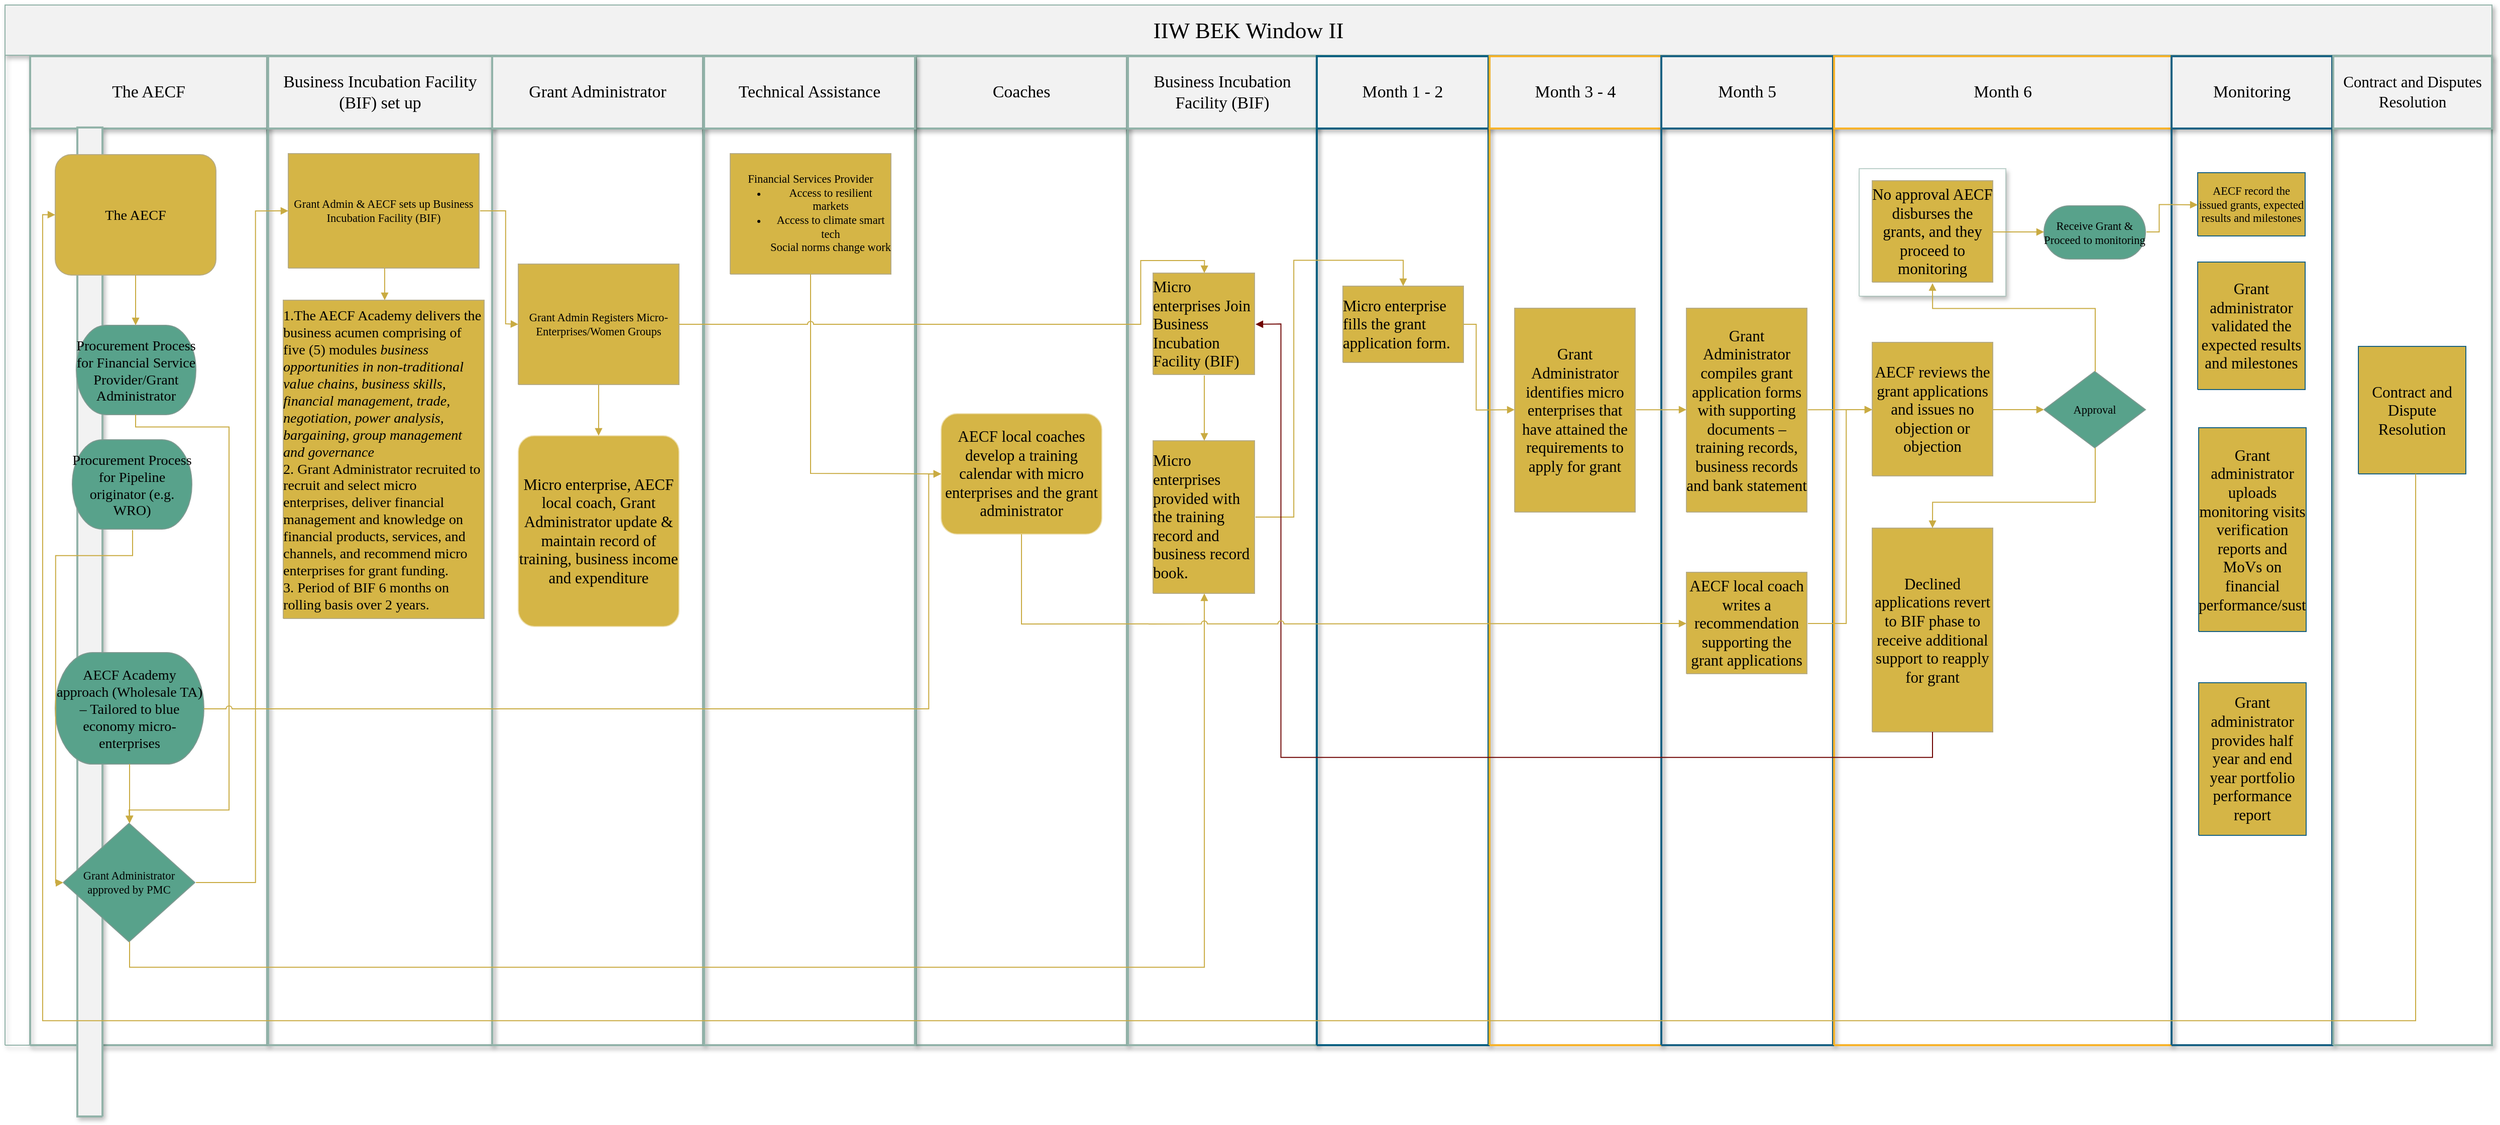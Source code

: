 <mxfile version="21.1.2" type="github">
  <diagram name="Page-1" id="h73wxa4yJ-ZHjcK9tjOk">
    <mxGraphModel dx="801" dy="292" grid="1" gridSize="10" guides="1" tooltips="1" connect="1" arrows="1" fold="1" page="1" pageScale="1" pageWidth="850" pageHeight="1100" math="0" shadow="0">
      <root>
        <mxCell id="0" />
        <mxCell id="1" parent="0" />
        <UserObject label="" tags="Background" id="rB1mxTAFyo9l-1NCUvBi-1">
          <mxCell style="vsdxID=21;fillColor=none;gradientColor=none;strokeColor=none;shadow=1;points=[[0,0.94,0],[0,0.87,0],[0,0.81,0],[0,0.75,0],[0,0.69,0],[0,0.62,0],[0,0.56,0],[0,0.5,0],[0,0.44,0],[0,0.37,0],[0,0.31,0],[0,0.25,0],[0,0.19,0],[0,0.12,0],[0,0.06,0],[1,0.94,0],[1,0.87,0],[1,0.81,0],[1,0.75,0],[1,0.69,0],[1,0.62,0],[1,0.56,0],[1,0.5,0],[1,0.44,0],[1,0.37,0],[1,0.31,0],[1,0.25,0],[1,0.19,0],[1,0.12,0],[1,0.06,0]];labelBackgroundColor=none;rounded=0;html=1;whiteSpace=wrap;" vertex="1" parent="1">
            <mxGeometry x="30" y="27" width="2476" height="1036" as="geometry" />
          </mxCell>
        </UserObject>
        <mxCell id="rB1mxTAFyo9l-1NCUvBi-2" style="vsdxID=22;fillColor=#f2f2f2;gradientColor=none;fillOpacity=0;shape=stencil(nZBLDoAgDERP0z3SIyjew0SURgSD+Lu9kMZoXLhwN9O+tukAlrNpJg1SzDH4QW/URgNYgZTkjA4UkwJUgGXng+6DX1zLfmoymdXo17xh5zmRJ6Q42BWCfc2oJfdAr+Yv+AP9Cb7OJ3H/2JG1HNGz/84klThPVCc=);strokeColor=#92b3a9;shadow=1;points=[[0.06,1,0],[0.13,1,0],[0.19,1,0],[0.25,1,0],[0.31,1,0],[0.38,1,0],[0.44,1,0],[0.5,1,0],[0.56,1,0],[0.63,1,0],[0.69,1,0],[0.75,1,0],[0.81,1,0],[0.88,1,0],[0.94,1,0],[0.06,0,0],[0.13,0,0],[0.19,0,0],[0.25,0,0],[0.31,0,0],[0.38,0,0],[0.44,0,0],[0.5,0,0],[0.56,0,0],[0.63,0,0],[0.69,0,0],[0.75,0,0],[0.81,0,0],[0.88,0,0],[0.94,0,0]];labelBackgroundColor=none;rounded=0;html=1;whiteSpace=wrap;" vertex="1" parent="rB1mxTAFyo9l-1NCUvBi-1">
          <mxGeometry width="2476" height="1036" as="geometry" />
        </mxCell>
        <mxCell id="rB1mxTAFyo9l-1NCUvBi-3" value="&lt;div style=&quot;font-size: 1px&quot;&gt;&lt;p style=&quot;text-align:center;margin-left:0;margin-right:0;margin-top:0px;margin-bottom:0px;text-indent:0;vertical-align:middle;direction:ltr;&quot;&gt;&lt;font style=&quot;font-size:22.58px;font-family:Calibri;color:#000000;direction:ltr;letter-spacing:0px;line-height:120%;opacity:1&quot;&gt;IIW BEK Window II&lt;br/&gt;&lt;/font&gt;&lt;/p&gt;&lt;/div&gt;" style="verticalAlign=middle;align=center;overflow=width;vsdxID=23;fillColor=#f2f2f2;gradientColor=none;shape=stencil(nZBLDoAgDERP0z3SIyjew0SURgSD+Lu9kMZoXLhwN9O+tukAlrNpJg1SzDH4QW/URgNYgZTkjA4UkwJUgGXng+6DX1zLfmoymdXo17xh5zmRJ6Q42BWCfc2oJfdAr+Yv+AP9Cb7OJ3H/2JG1HNGz/84klThPVCc=);strokeColor=#92b3a9;shadow=1;points=[[0.06,1,0],[0.13,1,0],[0.19,1,0],[0.25,1,0],[0.31,1,0],[0.38,1,0],[0.44,1,0],[0.5,1,0],[0.56,1,0],[0.63,1,0],[0.69,1,0],[0.75,1,0],[0.81,1,0],[0.88,1,0],[0.94,1,0],[0.06,0,0],[0.13,0,0],[0.19,0,0],[0.25,0,0],[0.31,0,0],[0.38,0,0],[0.44,0,0],[0.5,0,0],[0.56,0,0],[0.63,0,0],[0.69,0,0],[0.75,0,0],[0.81,0,0],[0.88,0,0],[0.94,0,0]];labelBackgroundColor=none;rounded=0;html=1;whiteSpace=wrap;" vertex="1" parent="rB1mxTAFyo9l-1NCUvBi-1">
          <mxGeometry width="2476" height="50" as="geometry" />
        </mxCell>
        <UserObject label="" tags="Background" id="rB1mxTAFyo9l-1NCUvBi-4">
          <mxCell style="vsdxID=24;fillColor=#58a28b;gradientColor=none;fillOpacity=0;shape=stencil(nZBLDoAgDERP0z3SIyjew0SURgSD+Lu9kMZoXLhwN9N5bdMClrNpJg1SzDH4QW/URgNYgZTkjA4UkwJUgGXng+6DX1zLfmoymdXo1zxh5z6RO6Q42BWCfc2oJfdAr/AX/IH+BF/rk7hv7MjaZ/L+RirxJ1Gd);strokeColor=#92b3a9;strokeWidth=2;shadow=1;points=[];labelBackgroundColor=none;rounded=0;html=1;whiteSpace=wrap;" vertex="1" parent="1">
            <mxGeometry x="55" y="78" width="2451" height="985" as="geometry" />
          </mxCell>
        </UserObject>
        <UserObject label="" tags="Background" id="rB1mxTAFyo9l-1NCUvBi-5">
          <mxCell style="vsdxID=18;fillColor=none;gradientColor=none;strokeColor=none;strokeWidth=2;shadow=1;points=[];labelBackgroundColor=none;rounded=0;html=1;whiteSpace=wrap;" vertex="1" parent="1">
            <mxGeometry x="55" y="78" width="236" height="985" as="geometry" />
          </mxCell>
        </UserObject>
        <mxCell id="rB1mxTAFyo9l-1NCUvBi-6" style="vsdxID=19;fillColor=#f2f2f2;gradientColor=none;fillOpacity=0;shape=stencil(nZBLDoAgDERP0z3SIyjew0SURgSD+Lu9kMZoXLhwN9O+tukAlrNpJg1SzDH4QW/URgNYgZTkjA4UkwJUgGXng+6DX1zLfmoymdXo17xh5zmRJ6Q42BWCfc2oJfdAr+Yv+AP9Cb7OJ3H/2JG1HNGz/84klThPVCc=);strokeColor=#92b3a9;strokeWidth=2;shadow=1;points=[];labelBackgroundColor=none;rounded=0;html=1;whiteSpace=wrap;" vertex="1" parent="rB1mxTAFyo9l-1NCUvBi-5">
          <mxGeometry width="236" height="985" as="geometry" />
        </mxCell>
        <mxCell id="rB1mxTAFyo9l-1NCUvBi-7" value="&lt;div style=&quot;font-size: 1px&quot;&gt;&lt;font style=&quot;font-size:16.93px;font-family:Calibri;color:#000000;direction:ltr;letter-spacing:0px;line-height:120%;opacity:1&quot;&gt;The AECF&lt;br/&gt;&lt;/font&gt;&lt;/div&gt;" style="verticalAlign=middle;align=center;overflow=width;vsdxID=20;fillColor=#f2f2f2;gradientColor=none;shape=stencil(nZBLDoAgDERP0z3SIyjew0SURgSD+Lu9kMZoXLhwN9O+tukAlrNpJg1SzDH4QW/URgNYgZTkjA4UkwJUgGXng+6DX1zLfmoymdXo17xh5zmRJ6Q42BWCfc2oJfdAr+Yv+AP9Cb7OJ3H/2JG1HNGz/84klThPVCc=);strokeColor=#92b3a9;strokeWidth=2;shadow=1;points=[];labelBackgroundColor=none;rounded=0;html=1;whiteSpace=wrap;" vertex="1" parent="rB1mxTAFyo9l-1NCUvBi-5">
          <mxGeometry width="236" height="72" as="geometry" />
        </mxCell>
        <UserObject label="" tags="Background" id="rB1mxTAFyo9l-1NCUvBi-8">
          <mxCell style="vsdxID=29;fillColor=none;gradientColor=none;strokeColor=none;strokeWidth=2;shadow=1;points=[];labelBackgroundColor=none;rounded=0;html=1;whiteSpace=wrap;" vertex="1" parent="1">
            <mxGeometry x="292" y="78" width="223" height="985" as="geometry" />
          </mxCell>
        </UserObject>
        <mxCell id="rB1mxTAFyo9l-1NCUvBi-9" style="vsdxID=30;fillColor=#f2f2f2;gradientColor=none;fillOpacity=0;shape=stencil(nZBLDoAgDERP0z3SIyjew0SURgSD+Lu9kMZoXLhwN9O+tukAlrNpJg1SzDH4QW/URgNYgZTkjA4UkwJUgGXng+6DX1zLfmoymdXo17xh5zmRJ6Q42BWCfc2oJfdAr+Yv+AP9Cb7OJ3H/2JG1HNGz/84klThPVCc=);strokeColor=#92b3a9;strokeWidth=2;shadow=1;points=[];labelBackgroundColor=none;rounded=0;html=1;whiteSpace=wrap;" vertex="1" parent="rB1mxTAFyo9l-1NCUvBi-8">
          <mxGeometry width="223" height="985" as="geometry" />
        </mxCell>
        <mxCell id="rB1mxTAFyo9l-1NCUvBi-10" value="&lt;div style=&quot;font-size: 1px&quot;&gt;&lt;font style=&quot;font-size:16.93px;font-family:Calibri;color:#000000;direction:ltr;letter-spacing:0px;line-height:120%;opacity:1&quot;&gt;Business Incubation Facility (BIF) set up&lt;br/&gt;&lt;/font&gt;&lt;/div&gt;" style="verticalAlign=middle;align=center;overflow=width;vsdxID=31;fillColor=#f2f2f2;gradientColor=none;shape=stencil(nZBLDoAgDERP0z3SIyjew0SURgSD+Lu9kMZoXLhwN9O+tukAlrNpJg1SzDH4QW/URgNYgZTkjA4UkwJUgGXng+6DX1zLfmoymdXo17xh5zmRJ6Q42BWCfc2oJfdAr+Yv+AP9Cb7OJ3H/2JG1HNGz/84klThPVCc=);strokeColor=#92b3a9;strokeWidth=2;shadow=1;points=[];labelBackgroundColor=none;rounded=0;html=1;whiteSpace=wrap;" vertex="1" parent="rB1mxTAFyo9l-1NCUvBi-8">
          <mxGeometry width="223" height="72" as="geometry" />
        </mxCell>
        <UserObject label="" tags="Background" id="rB1mxTAFyo9l-1NCUvBi-11">
          <mxCell style="vsdxID=32;fillColor=none;gradientColor=none;strokeColor=none;strokeWidth=2;shadow=1;points=[];labelBackgroundColor=none;rounded=0;html=1;whiteSpace=wrap;" vertex="1" parent="1">
            <mxGeometry x="515" y="78" width="210" height="985" as="geometry" />
          </mxCell>
        </UserObject>
        <mxCell id="rB1mxTAFyo9l-1NCUvBi-12" style="vsdxID=33;fillColor=#f2f2f2;gradientColor=none;fillOpacity=0;shape=stencil(nZBLDoAgDERP0z3SIyjew0SURgSD+Lu9kMZoXLhwN9O+tukAlrNpJg1SzDH4QW/URgNYgZTkjA4UkwJUgGXng+6DX1zLfmoymdXo17xh5zmRJ6Q42BWCfc2oJfdAr+Yv+AP9Cb7OJ3H/2JG1HNGz/84klThPVCc=);strokeColor=#92b3a9;strokeWidth=2;shadow=1;points=[];labelBackgroundColor=none;rounded=0;html=1;whiteSpace=wrap;" vertex="1" parent="rB1mxTAFyo9l-1NCUvBi-11">
          <mxGeometry width="210" height="985" as="geometry" />
        </mxCell>
        <mxCell id="rB1mxTAFyo9l-1NCUvBi-13" value="&lt;div style=&quot;font-size: 1px&quot;&gt;&lt;font style=&quot;font-size:16.93px;font-family:Calibri;color:#000000;direction:ltr;letter-spacing:0px;line-height:120%;opacity:1&quot;&gt;Grant Administrator&lt;br/&gt;&lt;/font&gt;&lt;/div&gt;" style="verticalAlign=middle;align=center;overflow=width;vsdxID=34;fillColor=#f2f2f2;gradientColor=none;shape=stencil(nZBLDoAgDERP0z3SIyjew0SURgSD+Lu9kMZoXLhwN9O+tukAlrNpJg1SzDH4QW/URgNYgZTkjA4UkwJUgGXng+6DX1zLfmoymdXo17xh5zmRJ6Q42BWCfc2oJfdAr+Yv+AP9Cb7OJ3H/2JG1HNGz/84klThPVCc=);strokeColor=#92b3a9;strokeWidth=2;shadow=1;points=[];labelBackgroundColor=none;rounded=0;html=1;whiteSpace=wrap;" vertex="1" parent="rB1mxTAFyo9l-1NCUvBi-11">
          <mxGeometry width="210" height="72" as="geometry" />
        </mxCell>
        <UserObject label="" tags="Background" id="rB1mxTAFyo9l-1NCUvBi-14">
          <mxCell style="vsdxID=35;fillColor=none;gradientColor=none;strokeColor=none;strokeWidth=2;shadow=1;points=[];labelBackgroundColor=none;rounded=0;html=1;whiteSpace=wrap;" vertex="1" parent="1">
            <mxGeometry x="937" y="78" width="210" height="985" as="geometry" />
          </mxCell>
        </UserObject>
        <mxCell id="rB1mxTAFyo9l-1NCUvBi-15" style="vsdxID=36;fillColor=#f2f2f2;gradientColor=none;fillOpacity=0;shape=stencil(nZBLDoAgDERP0z3SIyjew0SURgSD+Lu9kMZoXLhwN9O+tukAlrNpJg1SzDH4QW/URgNYgZTkjA4UkwJUgGXng+6DX1zLfmoymdXo17xh5zmRJ6Q42BWCfc2oJfdAr+Yv+AP9Cb7OJ3H/2JG1HNGz/84klThPVCc=);strokeColor=#92b3a9;strokeWidth=2;shadow=1;points=[];labelBackgroundColor=none;rounded=0;html=1;whiteSpace=wrap;" vertex="1" parent="rB1mxTAFyo9l-1NCUvBi-14">
          <mxGeometry width="210" height="985" as="geometry" />
        </mxCell>
        <mxCell id="rB1mxTAFyo9l-1NCUvBi-16" value="&lt;div style=&quot;font-size: 1px&quot;&gt;&lt;font style=&quot;font-size:16.93px;font-family:Calibri;color:#000000;direction:ltr;letter-spacing:0px;line-height:120%;opacity:1&quot;&gt;Coaches&lt;br/&gt;&lt;/font&gt;&lt;/div&gt;" style="verticalAlign=middle;align=center;overflow=width;vsdxID=37;fillColor=#f2f2f2;gradientColor=none;shape=stencil(nZBLDoAgDERP0z3SIyjew0SURgSD+Lu9kMZoXLhwN9O+tukAlrNpJg1SzDH4QW/URgNYgZTkjA4UkwJUgGXng+6DX1zLfmoymdXo17xh5zmRJ6Q42BWCfc2oJfdAr+Yv+AP9Cb7OJ3H/2JG1HNGz/84klThPVCc=);strokeColor=#92b3a9;strokeWidth=2;shadow=1;points=[];labelBackgroundColor=none;rounded=0;html=1;whiteSpace=wrap;" vertex="1" parent="rB1mxTAFyo9l-1NCUvBi-14">
          <mxGeometry width="210" height="72" as="geometry" />
        </mxCell>
        <UserObject label="" tags="Background" id="rB1mxTAFyo9l-1NCUvBi-17">
          <mxCell style="vsdxID=68;fillColor=none;gradientColor=none;strokeColor=none;strokeWidth=2;shadow=1;points=[];labelBackgroundColor=none;rounded=0;html=1;whiteSpace=wrap;" vertex="1" parent="1">
            <mxGeometry x="1148" y="78" width="188" height="985" as="geometry" />
          </mxCell>
        </UserObject>
        <mxCell id="rB1mxTAFyo9l-1NCUvBi-18" style="vsdxID=69;fillColor=#f2f2f2;gradientColor=none;fillOpacity=0;shape=stencil(nZBLDoAgDERP0z3SIyjew0SURgSD+Lu9kMZoXLhwN9O+tukAlrNpJg1SzDH4QW/URgNYgZTkjA4UkwJUgGXng+6DX1zLfmoymdXo17xh5zmRJ6Q42BWCfc2oJfdAr+Yv+AP9Cb7OJ3H/2JG1HNGz/84klThPVCc=);strokeColor=#92b3a9;strokeWidth=2;shadow=1;points=[];labelBackgroundColor=none;rounded=0;html=1;whiteSpace=wrap;" vertex="1" parent="rB1mxTAFyo9l-1NCUvBi-17">
          <mxGeometry width="188" height="985" as="geometry" />
        </mxCell>
        <mxCell id="rB1mxTAFyo9l-1NCUvBi-19" value="&lt;div style=&quot;font-size: 1px&quot;&gt;&lt;font style=&quot;font-size:16.93px;font-family:Calibri;color:#000000;direction:ltr;letter-spacing:0px;line-height:120%;opacity:1&quot;&gt;Business Incubation Facility (BIF)&lt;br/&gt;&lt;/font&gt;&lt;/div&gt;" style="verticalAlign=middle;align=center;overflow=width;vsdxID=70;fillColor=#f2f2f2;gradientColor=none;shape=stencil(nZBLDoAgDERP0z3SIyjew0SURgSD+Lu9kMZoXLhwN9O+tukAlrNpJg1SzDH4QW/URgNYgZTkjA4UkwJUgGXng+6DX1zLfmoymdXo17xh5zmRJ6Q42BWCfc2oJfdAr+Yv+AP9Cb7OJ3H/2JG1HNGz/84klThPVCc=);strokeColor=#92b3a9;strokeWidth=2;shadow=1;points=[];labelBackgroundColor=none;rounded=0;html=1;whiteSpace=wrap;" vertex="1" parent="rB1mxTAFyo9l-1NCUvBi-17">
          <mxGeometry width="188" height="72" as="geometry" />
        </mxCell>
        <UserObject label="" tags="Background" id="rB1mxTAFyo9l-1NCUvBi-20">
          <mxCell style="vsdxID=82;fillColor=none;gradientColor=none;strokeColor=none;strokeWidth=2;shadow=1;points=[];labelBackgroundColor=none;rounded=0;html=1;whiteSpace=wrap;" vertex="1" parent="1">
            <mxGeometry x="1336" y="78" width="171" height="985" as="geometry" />
          </mxCell>
        </UserObject>
        <mxCell id="rB1mxTAFyo9l-1NCUvBi-21" style="vsdxID=83;fillColor=#f2f2f2;gradientColor=none;fillOpacity=0;shape=stencil(nZBLDoAgDERP0z3SIyjew0SURgSD+Lu9kMZoXLhwN9O+tukAlrNpJg1SzDH4QW/URgNYgZTkjA4UkwJUgGXng+6DX1zLfmoymdXo17xh5zmRJ6Q42BWCfc2oJfdAr+Yv+AP9Cb7OJ3H/2JG1HNGz/84klThPVCc=);strokeColor=#005f80;strokeWidth=2;shadow=1;points=[];labelBackgroundColor=none;rounded=0;html=1;whiteSpace=wrap;" vertex="1" parent="rB1mxTAFyo9l-1NCUvBi-20">
          <mxGeometry width="171" height="985" as="geometry" />
        </mxCell>
        <mxCell id="rB1mxTAFyo9l-1NCUvBi-22" value="&lt;div style=&quot;font-size: 1px&quot;&gt;&lt;font style=&quot;font-size:16.93px;font-family:Calibri;color:#000000;direction:ltr;letter-spacing:0px;line-height:120%;opacity:1&quot;&gt;Month 1 - 2&lt;br/&gt;&lt;/font&gt;&lt;/div&gt;" style="verticalAlign=middle;align=center;overflow=width;vsdxID=84;fillColor=#f2f2f2;gradientColor=none;shape=stencil(nZBLDoAgDERP0z3SIyjew0SURgSD+Lu9kMZoXLhwN9O+tukAlrNpJg1SzDH4QW/URgNYgZTkjA4UkwJUgGXng+6DX1zLfmoymdXo17xh5zmRJ6Q42BWCfc2oJfdAr+Yv+AP9Cb7OJ3H/2JG1HNGz/84klThPVCc=);strokeColor=#005f80;strokeWidth=2;shadow=1;points=[];labelBackgroundColor=none;rounded=0;html=1;whiteSpace=wrap;" vertex="1" parent="rB1mxTAFyo9l-1NCUvBi-20">
          <mxGeometry width="171" height="72" as="geometry" />
        </mxCell>
        <UserObject label="" tags="Background" id="rB1mxTAFyo9l-1NCUvBi-23">
          <mxCell style="vsdxID=85;fillColor=none;gradientColor=none;strokeColor=none;strokeWidth=2;shadow=1;points=[];labelBackgroundColor=none;rounded=0;html=1;whiteSpace=wrap;" vertex="1" parent="1">
            <mxGeometry x="1508" y="78" width="171" height="985" as="geometry" />
          </mxCell>
        </UserObject>
        <mxCell id="rB1mxTAFyo9l-1NCUvBi-24" style="vsdxID=86;fillColor=#f2f2f2;gradientColor=none;fillOpacity=0;shape=stencil(nZBLDoAgDERP0z3SIyjew0SURgSD+Lu9kMZoXLhwN9O+tukAlrNpJg1SzDH4QW/URgNYgZTkjA4UkwJUgGXng+6DX1zLfmoymdXo17xh5zmRJ6Q42BWCfc2oJfdAr+Yv+AP9Cb7OJ3H/2JG1HNGz/84klThPVCc=);strokeColor=#f7b32b;strokeWidth=2;shadow=1;points=[];labelBackgroundColor=none;rounded=0;html=1;whiteSpace=wrap;" vertex="1" parent="rB1mxTAFyo9l-1NCUvBi-23">
          <mxGeometry width="171" height="985" as="geometry" />
        </mxCell>
        <mxCell id="rB1mxTAFyo9l-1NCUvBi-25" value="&lt;div style=&quot;font-size: 1px&quot;&gt;&lt;font style=&quot;font-size:16.93px;font-family:Calibri;color:#000000;direction:ltr;letter-spacing:0px;line-height:120%;opacity:1&quot;&gt;Month 3 - 4&lt;br/&gt;&lt;/font&gt;&lt;/div&gt;" style="verticalAlign=middle;align=center;overflow=width;vsdxID=87;fillColor=#f2f2f2;gradientColor=none;shape=stencil(nZBLDoAgDERP0z3SIyjew0SURgSD+Lu9kMZoXLhwN9O+tukAlrNpJg1SzDH4QW/URgNYgZTkjA4UkwJUgGXng+6DX1zLfmoymdXo17xh5zmRJ6Q42BWCfc2oJfdAr+Yv+AP9Cb7OJ3H/2JG1HNGz/84klThPVCc=);strokeColor=#f7b32b;strokeWidth=2;shadow=1;points=[];labelBackgroundColor=none;rounded=0;html=1;whiteSpace=wrap;" vertex="1" parent="rB1mxTAFyo9l-1NCUvBi-23">
          <mxGeometry width="171" height="72" as="geometry" />
        </mxCell>
        <UserObject label="" tags="Background" id="rB1mxTAFyo9l-1NCUvBi-26">
          <mxCell style="vsdxID=88;fillColor=none;gradientColor=none;strokeColor=none;strokeWidth=2;shadow=1;points=[];labelBackgroundColor=none;rounded=0;html=1;whiteSpace=wrap;" vertex="1" parent="1">
            <mxGeometry x="1679" y="78" width="171" height="985" as="geometry" />
          </mxCell>
        </UserObject>
        <mxCell id="rB1mxTAFyo9l-1NCUvBi-27" style="vsdxID=89;fillColor=#f2f2f2;gradientColor=none;fillOpacity=0;shape=stencil(nZBLDoAgDERP0z3SIyjew0SURgSD+Lu9kMZoXLhwN9O+tukAlrNpJg1SzDH4QW/URgNYgZTkjA4UkwJUgGXng+6DX1zLfmoymdXo17xh5zmRJ6Q42BWCfc2oJfdAr+Yv+AP9Cb7OJ3H/2JG1HNGz/84klThPVCc=);strokeColor=#196283;strokeWidth=2;shadow=1;points=[];labelBackgroundColor=none;rounded=0;html=1;whiteSpace=wrap;" vertex="1" parent="rB1mxTAFyo9l-1NCUvBi-26">
          <mxGeometry width="171" height="985" as="geometry" />
        </mxCell>
        <mxCell id="rB1mxTAFyo9l-1NCUvBi-28" value="&lt;div style=&quot;font-size: 1px&quot;&gt;&lt;font style=&quot;font-size:16.93px;font-family:Calibri;color:#000000;direction:ltr;letter-spacing:0px;line-height:120%;opacity:1&quot;&gt;Month 5&lt;br/&gt;&lt;/font&gt;&lt;/div&gt;" style="verticalAlign=middle;align=center;overflow=width;vsdxID=90;fillColor=#f2f2f2;gradientColor=none;shape=stencil(nZBLDoAgDERP0z3SIyjew0SURgSD+Lu9kMZoXLhwN9O+tukAlrNpJg1SzDH4QW/URgNYgZTkjA4UkwJUgGXng+6DX1zLfmoymdXo17xh5zmRJ6Q42BWCfc2oJfdAr+Yv+AP9Cb7OJ3H/2JG1HNGz/84klThPVCc=);strokeColor=#196283;strokeWidth=2;shadow=1;points=[];labelBackgroundColor=none;rounded=0;html=1;whiteSpace=wrap;" vertex="1" parent="rB1mxTAFyo9l-1NCUvBi-26">
          <mxGeometry width="171" height="72" as="geometry" />
        </mxCell>
        <UserObject label="" tags="Background" id="rB1mxTAFyo9l-1NCUvBi-29">
          <mxCell style="vsdxID=95;fillColor=none;gradientColor=none;strokeColor=none;strokeWidth=2;shadow=1;points=[];labelBackgroundColor=none;rounded=0;html=1;whiteSpace=wrap;" vertex="1" parent="1">
            <mxGeometry x="1851" y="78" width="336" height="985" as="geometry" />
          </mxCell>
        </UserObject>
        <mxCell id="rB1mxTAFyo9l-1NCUvBi-30" style="vsdxID=96;fillColor=#f2f2f2;gradientColor=none;fillOpacity=0;shape=stencil(nZBLDoAgDERP0z3SIyjew0SURgSD+Lu9kMZoXLhwN9O+tukAlrNpJg1SzDH4QW/URgNYgZTkjA4UkwJUgGXng+6DX1zLfmoymdXo17xh5zmRJ6Q42BWCfc2oJfdAr+Yv+AP9Cb7OJ3H/2JG1HNGz/84klThPVCc=);strokeColor=#f7b32b;strokeWidth=2;shadow=1;points=[];labelBackgroundColor=none;rounded=0;html=1;whiteSpace=wrap;" vertex="1" parent="rB1mxTAFyo9l-1NCUvBi-29">
          <mxGeometry width="336" height="985" as="geometry" />
        </mxCell>
        <mxCell id="rB1mxTAFyo9l-1NCUvBi-31" value="&lt;div style=&quot;font-size: 1px&quot;&gt;&lt;font style=&quot;font-size:16.93px;font-family:Calibri;color:#000000;direction:ltr;letter-spacing:0px;line-height:120%;opacity:1&quot;&gt;Month 6&lt;br/&gt;&lt;/font&gt;&lt;/div&gt;" style="verticalAlign=middle;align=center;overflow=width;vsdxID=97;fillColor=#f2f2f2;gradientColor=none;shape=stencil(nZBLDoAgDERP0z3SIyjew0SURgSD+Lu9kMZoXLhwN9O+tukAlrNpJg1SzDH4QW/URgNYgZTkjA4UkwJUgGXng+6DX1zLfmoymdXo17xh5zmRJ6Q42BWCfc2oJfdAr+Yv+AP9Cb7OJ3H/2JG1HNGz/84klThPVCc=);strokeColor=#f7b32b;strokeWidth=2;shadow=1;points=[];labelBackgroundColor=none;rounded=0;html=1;whiteSpace=wrap;" vertex="1" parent="rB1mxTAFyo9l-1NCUvBi-29">
          <mxGeometry width="336" height="72" as="geometry" />
        </mxCell>
        <UserObject label="" tags="Background" id="rB1mxTAFyo9l-1NCUvBi-32">
          <mxCell style="vsdxID=1008;fillColor=none;gradientColor=none;strokeColor=none;strokeWidth=2;shadow=1;points=[];labelBackgroundColor=none;rounded=0;html=1;whiteSpace=wrap;" vertex="1" parent="1">
            <mxGeometry x="2187" y="78" width="160" height="985" as="geometry" />
          </mxCell>
        </UserObject>
        <mxCell id="rB1mxTAFyo9l-1NCUvBi-33" style="vsdxID=1009;fillColor=#f2f2f2;gradientColor=none;fillOpacity=0;shape=stencil(nZBLDoAgDERP0z3SIyjew0SURgSD+Lu9kMZoXLhwN9O+tukAlrNpJg1SzDH4QW/URgNYgZTkjA4UkwJUgGXng+6DX1zLfmoymdXo17xh5zmRJ6Q42BWCfc2oJfdAr+Yv+AP9Cb7OJ3H/2JG1HNGz/84klThPVCc=);strokeColor=#196283;strokeWidth=2;shadow=1;points=[];labelBackgroundColor=none;rounded=0;html=1;whiteSpace=wrap;" vertex="1" parent="rB1mxTAFyo9l-1NCUvBi-32">
          <mxGeometry width="160" height="985" as="geometry" />
        </mxCell>
        <mxCell id="rB1mxTAFyo9l-1NCUvBi-34" value="&lt;div style=&quot;font-size: 1px&quot;&gt;&lt;font style=&quot;font-size:16.93px;font-family:Calibri;color:#000000;direction:ltr;letter-spacing:0px;line-height:120%;opacity:1&quot;&gt;Monitoring&lt;br/&gt;&lt;/font&gt;&lt;/div&gt;" style="verticalAlign=middle;align=center;overflow=width;vsdxID=1010;fillColor=#f2f2f2;gradientColor=none;shape=stencil(nZBLDoAgDERP0z3SIyjew0SURgSD+Lu9kMZoXLhwN9O+tukAlrNpJg1SzDH4QW/URgNYgZTkjA4UkwJUgGXng+6DX1zLfmoymdXo17xh5zmRJ6Q42BWCfc2oJfdAr+Yv+AP9Cb7OJ3H/2JG1HNGz/84klThPVCc=);strokeColor=#196283;strokeWidth=2;shadow=1;points=[];labelBackgroundColor=none;rounded=0;html=1;whiteSpace=wrap;" vertex="1" parent="rB1mxTAFyo9l-1NCUvBi-32">
          <mxGeometry width="160" height="72" as="geometry" />
        </mxCell>
        <UserObject label="" tags="Background" id="rB1mxTAFyo9l-1NCUvBi-35">
          <mxCell style="vsdxID=1014;fillColor=none;gradientColor=none;strokeColor=none;strokeWidth=2;shadow=1;points=[];labelBackgroundColor=none;rounded=0;html=1;whiteSpace=wrap;" vertex="1" parent="1">
            <mxGeometry x="726" y="78" width="210" height="985" as="geometry" />
          </mxCell>
        </UserObject>
        <mxCell id="rB1mxTAFyo9l-1NCUvBi-36" style="vsdxID=1015;fillColor=#f2f2f2;gradientColor=none;fillOpacity=0;shape=stencil(nZBLDoAgDERP0z3SIyjew0SURgSD+Lu9kMZoXLhwN9O+tukAlrNpJg1SzDH4QW/URgNYgZTkjA4UkwJUgGXng+6DX1zLfmoymdXo17xh5zmRJ6Q42BWCfc2oJfdAr+Yv+AP9Cb7OJ3H/2JG1HNGz/84klThPVCc=);strokeColor=#92b3a9;strokeWidth=2;shadow=1;points=[];labelBackgroundColor=none;rounded=0;html=1;whiteSpace=wrap;" vertex="1" parent="rB1mxTAFyo9l-1NCUvBi-35">
          <mxGeometry width="210" height="985" as="geometry" />
        </mxCell>
        <mxCell id="rB1mxTAFyo9l-1NCUvBi-37" value="&lt;div style=&quot;font-size: 1px&quot;&gt;&lt;font style=&quot;font-size:16.93px;font-family:Calibri;color:#000000;direction:ltr;letter-spacing:0px;line-height:120%;opacity:1&quot;&gt;Technical Assistance&lt;br/&gt;&lt;/font&gt;&lt;/div&gt;" style="verticalAlign=middle;align=center;overflow=width;vsdxID=1016;fillColor=#f2f2f2;gradientColor=none;shape=stencil(nZBLDoAgDERP0z3SIyjew0SURgSD+Lu9kMZoXLhwN9O+tukAlrNpJg1SzDH4QW/URgNYgZTkjA4UkwJUgGXng+6DX1zLfmoymdXo17xh5zmRJ6Q42BWCfc2oJfdAr+Yv+AP9Cb7OJ3H/2JG1HNGz/84klThPVCc=);strokeColor=#92b3a9;strokeWidth=2;shadow=1;points=[];labelBackgroundColor=none;rounded=0;html=1;whiteSpace=wrap;" vertex="1" parent="rB1mxTAFyo9l-1NCUvBi-35">
          <mxGeometry width="210" height="72" as="geometry" />
        </mxCell>
        <UserObject label="" tags="Background" id="rB1mxTAFyo9l-1NCUvBi-38">
          <mxCell style="vsdxID=1031;fillColor=none;gradientColor=none;strokeColor=none;strokeWidth=2;shadow=1;points=[];labelBackgroundColor=none;rounded=0;html=1;whiteSpace=wrap;" vertex="1" parent="1">
            <mxGeometry x="2348" y="78" width="158" height="985" as="geometry" />
          </mxCell>
        </UserObject>
        <mxCell id="rB1mxTAFyo9l-1NCUvBi-39" style="vsdxID=1032;fillColor=#f2f2f2;gradientColor=none;fillOpacity=0;shape=stencil(nZBLDoAgDERP0z3SIyjew0SURgSD+Lu9kMZoXLhwN9O+tukAlrNpJg1SzDH4QW/URgNYgZTkjA4UkwJUgGXng+6DX1zLfmoymdXo17xh5zmRJ6Q42BWCfc2oJfdAr+Yv+AP9Cb7OJ3H/2JG1HNGz/84klThPVCc=);strokeColor=#92b3a9;strokeWidth=2;shadow=1;points=[];labelBackgroundColor=none;rounded=0;html=1;whiteSpace=wrap;" vertex="1" parent="rB1mxTAFyo9l-1NCUvBi-38">
          <mxGeometry width="158" height="985" as="geometry" />
        </mxCell>
        <mxCell id="rB1mxTAFyo9l-1NCUvBi-40" value="&lt;div style=&quot;font-size: 1px&quot;&gt;&lt;font style=&quot;font-size:15.52px;font-family:Calibri;color:#000000;direction:ltr;letter-spacing:0px;line-height:120%;opacity:1&quot;&gt;Contract and Disputes Resolution&lt;/font&gt;&lt;font style=&quot;font-size:16.93px;font-family:Themed;color:#000000;direction:ltr;letter-spacing:0px;line-height:120%;opacity:1&quot;&gt;&lt;br/&gt;&lt;/font&gt;&lt;/div&gt;" style="verticalAlign=middle;align=center;overflow=width;vsdxID=1033;fillColor=#f2f2f2;gradientColor=none;shape=stencil(nZBLDoAgDERP0z3SIyjew0SURgSD+Lu9kMZoXLhwN9O+tukAlrNpJg1SzDH4QW/URgNYgZTkjA4UkwJUgGXng+6DX1zLfmoymdXo17xh5zmRJ6Q42BWCfc2oJfdAr+Yv+AP9Cb7OJ3H/2JG1HNGz/84klThPVCc=);strokeColor=#92b3a9;strokeWidth=2;shadow=1;points=[];labelBackgroundColor=none;rounded=0;html=1;whiteSpace=wrap;" vertex="1" parent="rB1mxTAFyo9l-1NCUvBi-38">
          <mxGeometry width="158" height="72" as="geometry" />
        </mxCell>
        <UserObject label="" tags="Background" id="rB1mxTAFyo9l-1NCUvBi-41">
          <mxCell style="vsdxID=25;fillColor=#58a28b;gradientColor=none;shape=stencil(nZBLDoAgDERP0z3SIyDew0QUooJB/N1eSGM0LFywm2lf23QAxarbRQFna/BuVIfpggasgXNjtfImRAUoAUXvvBq822xHfmkTmdTs9rThpDmWJji7yFWMfEPoZOwHfZpF8A9aCGbno3h/jCYPIJYoPJQ3);strokeColor=#92b3a9;strokeWidth=2;shadow=1;points=[];labelBackgroundColor=none;rounded=0;html=1;whiteSpace=wrap;" vertex="1" parent="1">
            <mxGeometry x="30" y="150" width="2476" height="913" as="geometry" />
          </mxCell>
        </UserObject>
        <UserObject label="" tags="Background" id="rB1mxTAFyo9l-1NCUvBi-42">
          <mxCell style="vsdxID=26;fillColor=none;gradientColor=none;strokeColor=none;shadow=1;points=[];labelBackgroundColor=none;rounded=0;html=1;whiteSpace=wrap;" vertex="1" parent="1">
            <mxGeometry x="30" y="150" width="2476" height="913" as="geometry" />
          </mxCell>
        </UserObject>
        <mxCell id="rB1mxTAFyo9l-1NCUvBi-43" value="&lt;div style=&quot;font-size: 1px&quot;&gt;&lt;/div&gt;" style="verticalAlign=middle;align=center;overflow=width;vsdxID=27;rotation=90;fillColor=none;gradientColor=none;fillOpacity=0;strokeColor=none;strokeWidth=2;shadow=1;spacingTop=-1;spacingBottom=-1;spacingLeft=-1;spacingRight=-1;points=[];labelBackgroundColor=none;rounded=0;html=1;whiteSpace=wrap;" vertex="1" parent="rB1mxTAFyo9l-1NCUvBi-42">
          <mxGeometry x="781" y="-782" width="913" height="2476" as="geometry" />
        </mxCell>
        <mxCell id="rB1mxTAFyo9l-1NCUvBi-44" value="&lt;div style=&quot;font-size: 1px&quot;&gt;&lt;/div&gt;" style="verticalAlign=middle;align=left;overflow=width;vsdxID=28;rotation=270;fillColor=#f2f2f2;gradientColor=none;shape=stencil(nZBLDoAgDERP0z3SIyjew0SURgSD+Lu9kMZoXLhwN9O+tukAlrNpJg1SzDH4QW/URgNYgZTkjA4UkwJUgGXng+6DX1zLfmoymdXo17xh5zmRJ6Q42BWCfc2oJfdAr+Yv+AP9Cb7OJ3H/2JG1HNGz/84klThPVCc=);strokeColor=#92b3a9;strokeWidth=2;shadow=1;spacingTop=-1;spacingBottom=-1;spacingLeft=-1;spacingRight=-1;points=[];labelBackgroundColor=none;rounded=0;html=1;whiteSpace=wrap;" vertex="1" parent="rB1mxTAFyo9l-1NCUvBi-42">
          <mxGeometry x="-408" y="479" width="985" height="25" as="geometry" />
        </mxCell>
        <UserObject label="" Function="Month 6" tags="Container" id="rB1mxTAFyo9l-1NCUvBi-45">
          <mxCell style="vsdxID=1021;fillColor=none;gradientColor=none;strokeColor=none;strokeWidth=2;spacingLeft=1;spacingRight=1;points=[[0.25,0,0],[0.5,0,0],[0.75,0,0],[1,0.25,0],[1,0.5,0],[1,0.75,0],[0.75,0.75,0],[0.5,0.75,0],[0.25,0.75,0],[0.25,0.75,0],[0.25,0.5,0],[0.25,0.25,0]];labelBackgroundColor=none;rounded=0;html=1;whiteSpace=wrap;" vertex="1" parent="1">
            <mxGeometry x="1876" y="190" width="146" height="127" as="geometry" />
          </mxCell>
        </UserObject>
        <mxCell id="rB1mxTAFyo9l-1NCUvBi-46" style="vsdxID=1022;fillColor=#ffffff;gradientColor=none;strokeOpacity=60;shape=stencil(UzV2Ls5ILEhVNTIoLinKz04tz0wpyVA1dlE1MsrMy0gtyiwBslSNXVWNndPyi1LTi/JL81Ig/IJEkEoQKze/DGRCBUSfAUiHkUElhGdoAOG7QZTmZOYhKTWlkVqYJFmKiXcDHpW0VojmIyADER1pmTk5kNhElkePPqAQJOqNXQE=);strokeColor=#92b3a9;shadow=1;points=[[0.25,0,0],[0.5,0,0],[0.75,0,0],[1,0.25,0],[1,0.5,0],[1,0.75,0],[0.75,1,0],[0.5,1,0],[0.25,1,0],[0,0.75,0],[0,0.5,0],[0,0.25,0]];labelBackgroundColor=none;rounded=0;html=1;whiteSpace=wrap;" vertex="1" parent="rB1mxTAFyo9l-1NCUvBi-45">
          <mxGeometry width="146" height="127" as="geometry" />
        </mxCell>
        <mxCell id="rB1mxTAFyo9l-1NCUvBi-47" value="&lt;div style=&quot;font-size: 1px&quot;&gt;&lt;p style=&quot;text-align:center;margin-left:0;margin-right:0;margin-top:0px;margin-bottom:0px;text-indent:0;vertical-align:middle;direction:ltr;&quot;&gt;&lt;/p&gt;&lt;/div&gt;" style="text;vsdxID=1022;fillColor=none;gradientColor=none;strokeOpacity=60;strokeColor=none;shadow=1;points=[[0.25,0,0],[0.5,0,0],[0.75,0,0],[1,0.25,0],[1,0.5,0],[1,0.75,0],[0.75,1,0],[0.5,1,0],[0.25,1,0],[0,0.75,0],[0,0.5,0],[0,0.25,0]];labelBackgroundColor=none;rounded=0;html=1;whiteSpace=wrap;verticalAlign=middle;align=center;overflow=width;;html=1;" vertex="1" parent="rB1mxTAFyo9l-1NCUvBi-46">
          <mxGeometry width="146.05" height="127" as="geometry" />
        </mxCell>
        <UserObject label="&lt;div style=&quot;font-size: 1px&quot;&gt;&lt;font style=&quot;font-size:14.11px;font-family:Calibri;color:#000000;direction:ltr;letter-spacing:0px;line-height:120%;opacity:1&quot;&gt;Procurement Process for Financial Service Provider/Grant Administrator&lt;br/&gt;&lt;/font&gt;&lt;/div&gt;" Function="The AECF" StartDate="2023-03-30T00:00:00" Status="Not Started" tags="Flowchart" id="rB1mxTAFyo9l-1NCUvBi-48">
          <mxCell style="vsdxID=38;fillColor=#58a28b;gradientColor=none;shape=stencil(tVJbDsIgEDwNnyQIaTxArfcgdtsSEZoFbb294NZYG9sPE/92dmZfDEyVodM9MClCRH+GwdSxY+rApDSuAzQxRUxVTJWNR2jRX11NuNdZmaOLv+UOI9XJIpdIcSe4E+KJj6S1xs20+02txlPicNEXJ3FB2pVWL5Lr0QSOPupovPvgrMYWeBrCG6vbaQOiwgDQz9IbJ8hvc385YOXd/nJCCt72NcZacn/OL+1OKfoqqnoA);strokeColor=#7d9990;spacingTop=-1;spacingBottom=-1;spacingLeft=-1;spacingRight=-1;points=[[0.5,1,0],[0.5,0,0],[0.5,0.5,0],[1,0.5,0]];labelBackgroundColor=none;rounded=0;html=1;whiteSpace=wrap;" vertex="1" parent="1">
            <mxGeometry x="101" y="346" width="119" height="89" as="geometry" />
          </mxCell>
        </UserObject>
        <UserObject label="" Function="The AECF" StartDate="2023-03-31T00:00:00" EndDate="2023-04-20T00:00:00" Status="Not Started" tags="Flowchart" id="rB1mxTAFyo9l-1NCUvBi-49">
          <mxCell style="vsdxID=39;fillColor=#58a28b;gradientColor=none;shape=stencil(UzV2Ls5ILEhVNTIoLinKz04tz0wpyVA1dlE1MsrMy0gtyiwBslSNXVWNndPyi1LTi/JL81Ig/IJEkEoQKze/DGRCBUSfAUiHkUElhGcK4bpBVOZk5iGpNEVVikeloQHZpsK0YlWLz1QgA+HFtMycHEgIIcujBwlQCBKcxq4A);strokeColor=#7d9990;spacingTop=-1;spacingBottom=-1;spacingLeft=-1;spacingRight=-1;points=[[1,0.5,0],[0.5,0,0],[0.5,0,0]];labelBackgroundColor=none;rounded=0;html=1;whiteSpace=wrap;" vertex="1" parent="1">
            <mxGeometry x="88" y="842" width="131" height="118" as="geometry" />
          </mxCell>
        </UserObject>
        <mxCell id="rB1mxTAFyo9l-1NCUvBi-50" value="&lt;div style=&quot;font-size: 1px&quot;&gt;&lt;font style=&quot;font-size:11.29px;font-family:Calibri;color:#000000;direction:ltr;letter-spacing:0px;line-height:120%;opacity:1&quot;&gt;Grant Administrator approved by PMC&lt;br/&gt;&lt;/font&gt;&lt;/div&gt;" style="text;vsdxID=39;fillColor=none;gradientColor=none;strokeColor=none;spacingTop=-1;spacingBottom=-1;spacingLeft=-1;spacingRight=-1;points=[[1,0.5,0],[0.5,0,0],[0.5,0,0]];labelBackgroundColor=none;rounded=0;html=1;whiteSpace=wrap;verticalAlign=middle;align=center;overflow=width;;html=1;" vertex="1" parent="rB1mxTAFyo9l-1NCUvBi-49">
          <mxGeometry x="10.93" y="14.37" width="109.28" height="88.83" as="geometry" />
        </mxCell>
        <UserObject label="&lt;div style=&quot;font-size: 1px&quot;&gt;&lt;font style=&quot;font-size:11.29px;font-family:Calibri;color:#000000;direction:ltr;letter-spacing:0px;line-height:120%;opacity:1&quot;&gt;Grant Admin &amp;amp; AECF sets up Business Incubation Facility (BIF)&lt;br/&gt;&lt;/font&gt;&lt;/div&gt;" Function="Business Incubation Facility (BIF) set up" tags="Flowchart" id="rB1mxTAFyo9l-1NCUvBi-51">
          <mxCell style="verticalAlign=middle;align=center;overflow=width;vsdxID=41;fillColor=#d5b546;gradientColor=none;shape=stencil(nZBLDoAgDERP0z3SIyjew0SURgSD+Lu9kMZoXLhwN9O+tukAlrNpJg1SzDH4QW/URgNYgZTkjA4UkwJUgGXng+6DX1zLfmoymdXo17xh5zmRJ6Q42BWCfc2oJfdAr+Yv+AP9Cb7OJ3H/2JG1HNGz/84klThPVCc=);strokeColor=#b6ab84;spacingTop=-1;spacingBottom=-1;spacingLeft=-1;spacingRight=-1;points=[[1,0.5,0],[0.5,0.5,0],[0.5,0,0]];labelBackgroundColor=none;rounded=0;html=1;whiteSpace=wrap;" vertex="1" parent="1">
            <mxGeometry x="312" y="175" width="190" height="114" as="geometry" />
          </mxCell>
        </UserObject>
        <UserObject label="&lt;div style=&quot;font-size: 1px&quot;&gt;&lt;font style=&quot;font-size:11.29px;font-family:Calibri;color:#000000;direction:ltr;letter-spacing:0px;line-height:120%;opacity:1&quot;&gt;Grant Admin Registers Micro-Enterprises/Women Groups&lt;br/&gt;&lt;/font&gt;&lt;/div&gt;" Function="Grant Administrator" tags="Flowchart" id="rB1mxTAFyo9l-1NCUvBi-52">
          <mxCell style="verticalAlign=middle;align=center;overflow=width;vsdxID=43;fillColor=#d5b546;gradientColor=none;shape=stencil(nZBLDoAgDERP0z3SIyjew0SURgSD+Lu9kMZoXLhwN9O+tukAlrNpJg1SzDH4QW/URgNYgZTkjA4UkwJUgGXng+6DX1zLfmoymdXo17xh5zmRJ6Q42BWCfc2oJfdAr+Yv+AP9Cb7OJ3H/2JG1HNGz/84klThPVCc=);strokeColor=#b6ab84;spacingTop=-1;spacingBottom=-1;spacingLeft=-1;spacingRight=-1;points=[[1,0.5,0],[0.5,0.5,0],[0.5,0,0]];labelBackgroundColor=none;rounded=0;html=1;whiteSpace=wrap;" vertex="1" parent="1">
            <mxGeometry x="541" y="285" width="160" height="120" as="geometry" />
          </mxCell>
        </UserObject>
        <UserObject label="&lt;div style=&quot;font-size: 1px&quot;&gt;&lt;p style=&quot;text-align:left;margin-left:0;margin-right:0;margin-top:0px;margin-bottom:0px;text-indent:0;vertical-align:middle;direction:ltr;&quot;&gt;&lt;font style=&quot;font-size:15.52px;font-family:Calibri;color:#000000;direction:ltr;letter-spacing:0px;line-height:120%;opacity:1&quot;&gt;Micro enterprises provided with the training record and business record book.&lt;br/&gt;&lt;/font&gt;&lt;/p&gt;&lt;/div&gt;" Function="Business Incubation Facility (BIF)" tags="Flowchart" id="rB1mxTAFyo9l-1NCUvBi-53">
          <mxCell style="verticalAlign=middle;align=left;overflow=width;vsdxID=71;fillColor=#d5b546;gradientColor=none;shape=stencil(nZBLDoAgDERP0z3SIyjew0SURgSD+Lu9kMZoXLhwN9O+tukAlrNpJg1SzDH4QW/URgNYgZTkjA4UkwJUgGXng+6DX1zLfmoymdXo17xh5zmRJ6Q42BWCfc2oJfdAr+Yv+AP9Cb7OJ3H/2JG1HNGz/84klThPVCc=);strokeColor=#b6ab84;spacingTop=-1;spacingBottom=-1;spacingLeft=-1;spacingRight=-1;points=[[0,0.5,0],[1,0.5,0],[0.5,1,0],[0.5,0,0]];labelBackgroundColor=none;rounded=0;html=1;whiteSpace=wrap;" vertex="1" parent="1">
            <mxGeometry x="1173" y="461" width="101" height="152" as="geometry" />
          </mxCell>
        </UserObject>
        <UserObject label="&lt;div style=&quot;font-size: 1px&quot;&gt;&lt;font style=&quot;font-size:15.52px;font-family:Calibri;color:#000000;direction:ltr;letter-spacing:0px;line-height:120%;opacity:1&quot;&gt;Grant Administrator compiles grant application forms with supporting documents – training records, business records and bank statement&lt;/font&gt;&lt;font style=&quot;font-size:11.29px;font-family:Themed;color:#000000;direction:ltr;letter-spacing:0px;line-height:120%;opacity:1&quot;&gt;&lt;br/&gt;&lt;/font&gt;&lt;/div&gt;" Function="Month 5" tags="Flowchart" id="rB1mxTAFyo9l-1NCUvBi-54">
          <mxCell style="verticalAlign=middle;align=center;overflow=width;vsdxID=91;fillColor=#d5b546;gradientColor=none;shape=stencil(nZBLDoAgDERP0z3SIyjew0SURgSD+Lu9kMZoXLhwN9O+tukAlrNpJg1SzDH4QW/URgNYgZTkjA4UkwJUgGXng+6DX1zLfmoymdXo17xh5zmRJ6Q42BWCfc2oJfdAr+Yv+AP9Cb7OJ3H/2JG1HNGz/84klThPVCc=);strokeColor=#b6ab84;spacingTop=-1;spacingBottom=-1;spacingLeft=-1;spacingRight=-1;points=[[1,0.5,0],[0.5,0.5,0],[0.5,0,0]];labelBackgroundColor=none;rounded=0;html=1;whiteSpace=wrap;" vertex="1" parent="1">
            <mxGeometry x="1704" y="329" width="120" height="203" as="geometry" />
          </mxCell>
        </UserObject>
        <UserObject label="&lt;div style=&quot;font-size: 1px&quot;&gt;&lt;font style=&quot;font-size:15.52px;font-family:Calibri;color:#000000;direction:ltr;letter-spacing:0px;line-height:120%;opacity:1&quot;&gt;AECF local coach writes a recommendation supporting the grant applications&lt;/font&gt;&lt;font style=&quot;font-size:11.29px;font-family:Themed;color:#000000;direction:ltr;letter-spacing:0px;line-height:120%;opacity:1&quot;&gt;&lt;br/&gt;&lt;/font&gt;&lt;/div&gt;" Function="Month 5" tags="Flowchart" id="rB1mxTAFyo9l-1NCUvBi-55">
          <mxCell style="verticalAlign=middle;align=center;overflow=width;vsdxID=93;fillColor=#d5b546;gradientColor=none;shape=stencil(nZBLDoAgDERP0z3SIyjew0SURgSD+Lu9kMZoXLhwN9O+tukAlrNpJg1SzDH4QW/URgNYgZTkjA4UkwJUgGXng+6DX1zLfmoymdXo17xh5zmRJ6Q42BWCfc2oJfdAr+Yv+AP9Cb7OJ3H/2JG1HNGz/84klThPVCc=);strokeColor=#b6ab84;spacingTop=-1;spacingBottom=-1;spacingLeft=-1;spacingRight=-1;points=[[1,0.5,0],[0.5,0.5,0],[0.5,0,0]];labelBackgroundColor=none;rounded=0;html=1;whiteSpace=wrap;" vertex="1" parent="1">
            <mxGeometry x="1704" y="592" width="120" height="101" as="geometry" />
          </mxCell>
        </UserObject>
        <UserObject label="&lt;div style=&quot;font-size: 1px&quot;&gt;&lt;font style=&quot;font-size:15.52px;font-family:Calibri;color:#000000;direction:ltr;letter-spacing:0px;line-height:120%;opacity:1&quot;&gt;AECF reviews the grant applications and issues no objection or objection&lt;/font&gt;&lt;font style=&quot;font-size:11.29px;font-family:Themed;color:#000000;direction:ltr;letter-spacing:0px;line-height:120%;opacity:1&quot;&gt;&lt;br/&gt;&lt;/font&gt;&lt;/div&gt;" Function="Month 6" tags="Flowchart" id="rB1mxTAFyo9l-1NCUvBi-56">
          <mxCell style="verticalAlign=middle;align=center;overflow=width;vsdxID=98;fillColor=#d5b546;gradientColor=none;shape=stencil(nZBLDoAgDERP0z3SIyjew0SURgSD+Lu9kMZoXLhwN9O+tukAlrNpJg1SzDH4QW/URgNYgZTkjA4UkwJUgGXng+6DX1zLfmoymdXo17xh5zmRJ6Q42BWCfc2oJfdAr+Yv+AP9Cb7OJ3H/2JG1HNGz/84klThPVCc=);strokeColor=#b6ab84;spacingTop=-1;spacingBottom=-1;spacingLeft=-1;spacingRight=-1;points=[[1,0.5,0],[0.5,0.5,0],[0.5,0,0]];labelBackgroundColor=none;rounded=0;html=1;whiteSpace=wrap;" vertex="1" parent="1">
            <mxGeometry x="1889" y="363" width="120" height="133" as="geometry" />
          </mxCell>
        </UserObject>
        <UserObject label="&lt;div style=&quot;font-size: 1px&quot;&gt;&lt;font style=&quot;font-size:15.52px;font-family:Calibri;color:#000000;direction:ltr;letter-spacing:0px;line-height:120%;opacity:1&quot;&gt;Declined&lt;/font&gt;&lt;font style=&quot;font-size:15.52px;font-family:Calibri;color:#000000;direction:ltr;letter-spacing:0px;line-height:120%;opacity:1&quot;&gt; applications revert to BIF phase to receive additional support to reapply for grant&lt;/font&gt;&lt;font style=&quot;font-size:11.29px;font-family:Themed;color:#000000;direction:ltr;letter-spacing:0px;line-height:120%;opacity:1&quot;&gt;&lt;br/&gt;&lt;/font&gt;&lt;/div&gt;" Function="Month 6" tags="Flowchart" id="rB1mxTAFyo9l-1NCUvBi-57">
          <mxCell style="verticalAlign=middle;align=center;overflow=width;vsdxID=161;fillColor=#d5b546;gradientColor=none;shape=stencil(nZBLDoAgDERP0z3SIyjew0SURgSD+Lu9kMZoXLhwN9O+tukAlrNpJg1SzDH4QW/URgNYgZTkjA4UkwJUgGXng+6DX1zLfmoymdXo17xh5zmRJ6Q42BWCfc2oJfdAr+Yv+AP9Cb7OJ3H/2JG1HNGz/84klThPVCc=);strokeColor=#b6ab84;spacingTop=-1;spacingBottom=-1;spacingLeft=-1;spacingRight=-1;points=[[1,0.5,0],[0.5,0.5,0],[0.5,0,0]];labelBackgroundColor=none;rounded=0;html=1;whiteSpace=wrap;" vertex="1" parent="1">
            <mxGeometry x="1889" y="548" width="120" height="203" as="geometry" />
          </mxCell>
        </UserObject>
        <UserObject label="&lt;div style=&quot;font-size: 1px&quot;&gt;&lt;font style=&quot;font-size:15.52px;font-family:Calibri;color:#000000;direction:ltr;letter-spacing:0px;line-height:120%;opacity:1&quot;&gt;No &lt;/font&gt;&lt;font style=&quot;font-size:15.52px;font-family:Calibri;color:#000000;direction:ltr;letter-spacing:0px;line-height:120%;opacity:1&quot;&gt;approval&lt;/font&gt;&lt;font style=&quot;font-size:15.52px;font-family:Calibri;color:#000000;direction:ltr;letter-spacing:0px;line-height:120%;opacity:1&quot;&gt; AECF disburses the grants, and they proceed to monitoring&lt;/font&gt;&lt;font style=&quot;font-size:11.29px;font-family:Themed;color:#000000;direction:ltr;letter-spacing:0px;line-height:120%;opacity:1&quot;&gt;&lt;br/&gt;&lt;/font&gt;&lt;/div&gt;" Function="Month 6" tags="Flowchart" id="rB1mxTAFyo9l-1NCUvBi-58">
          <mxCell style="verticalAlign=middle;align=center;overflow=width;vsdxID=165;fillColor=#d5b546;gradientColor=none;shape=stencil(nZBLDoAgDERP0z3SIyjew0SURgSD+Lu9kMZoXLhwN9O+tukAlrNpJg1SzDH4QW/URgNYgZTkjA4UkwJUgGXng+6DX1zLfmoymdXo17xh5zmRJ6Q42BWCfc2oJfdAr+Yv+AP9Cb7OJ3H/2JG1HNGz/84klThPVCc=);strokeColor=#b6ab84;spacingTop=-1;spacingBottom=-1;spacingLeft=-1;spacingRight=-1;points=[[1,0.5,0],[0.5,0.5,0],[0.5,0,0]];labelBackgroundColor=none;rounded=0;html=1;whiteSpace=wrap;" vertex="1" parent="1">
            <mxGeometry x="1889" y="202" width="120" height="101" as="geometry" />
          </mxCell>
        </UserObject>
        <UserObject label="" Function="Month 6" tags="Flowchart" id="rB1mxTAFyo9l-1NCUvBi-59">
          <mxCell style="vsdxID=168;fillColor=#58a28b;gradientColor=none;shape=stencil(UzV2Ls5ILEhVNTIoLinKz04tz0wpyVA1dlE1MsrMy0gtyiwBslSNXVWNndPyi1LTi/JL81Ig/IJEkEoQKze/DGRCBUSfAUiHkUElhGcK4bpBVOZk5iGpNEVVikeloQHZpsK0YlWLz1QgA+HFtMycHEgIIcujBwlQCBKcxq4A);strokeColor=#7d9990;spacingTop=-1;spacingBottom=-1;spacingLeft=-1;spacingRight=-1;points=[[0,0.5,0],[1,0.5,0],[0.5,0,0],[0.5,1,0]];labelBackgroundColor=none;rounded=0;html=1;whiteSpace=wrap;" vertex="1" parent="1">
            <mxGeometry x="2060" y="392" width="101" height="76" as="geometry" />
          </mxCell>
        </UserObject>
        <mxCell id="rB1mxTAFyo9l-1NCUvBi-60" value="&lt;div style=&quot;font-size: 1px&quot;&gt;&lt;font style=&quot;font-size:11.29px;font-family:Calibri;color:#000000;direction:ltr;letter-spacing:0px;line-height:120%;opacity:1&quot;&gt;Approval&lt;br/&gt;&lt;/font&gt;&lt;/div&gt;" style="text;vsdxID=168;fillColor=none;gradientColor=none;strokeColor=none;spacingTop=-1;spacingBottom=-1;spacingLeft=-1;spacingRight=-1;points=[[0,0.5,0],[1,0.5,0],[0.5,0,0],[0.5,1,0]];labelBackgroundColor=none;rounded=0;html=1;whiteSpace=wrap;verticalAlign=middle;align=center;overflow=width;;html=1;" vertex="1" parent="rB1mxTAFyo9l-1NCUvBi-59">
          <mxGeometry x="8.47" y="9.33" width="84.67" height="57.15" as="geometry" />
        </mxCell>
        <UserObject label="&lt;div style=&quot;font-size: 1px&quot;&gt;&lt;font style=&quot;font-size:11.29px;font-family:Calibri;color:#000000;direction:ltr;letter-spacing:0px;line-height:120%;opacity:1&quot;&gt;Receive Grant &amp;amp; Proceed to monitoring&lt;br/&gt;&lt;/font&gt;&lt;/div&gt;" Function="Month 6" tags="Flowchart" id="rB1mxTAFyo9l-1NCUvBi-61">
          <mxCell style="verticalAlign=middle;align=center;overflow=width;vsdxID=172;fillColor=#58a28b;gradientColor=none;shape=stencil(tVJbDsIgEDwNnyQIaTxArfcgdtsSEZoFbb294NZYG9sPE/92dmZfDEyVodM9MClCRH+GwdSxY+rApDSuAzQxRUxVTJWNR2jRX11NuNdZmaOLv+UOI9XJIpdIcSe4E+KJj6S1xs20+02txlPicNEXJ3FB2pVWL5Lr0QSOPupovPvgrMYWeBrCG6vbaQOiwgDQz9IbJ8hvc385YOXd/nJCCt72NcZacn/OL+1OKfoqqnoA);strokeColor=#7d9990;spacingTop=-1;spacingBottom=-1;spacingLeft=-1;spacingRight=-1;points=[[0.5,1,0],[0.5,0,0],[0,0.5,0],[1,0.5,0]];labelBackgroundColor=none;rounded=0;html=1;whiteSpace=wrap;" vertex="1" parent="1">
            <mxGeometry x="2060" y="227" width="101" height="53" as="geometry" />
          </mxCell>
        </UserObject>
        <UserObject label="&lt;div style=&quot;font-size: 1px&quot;&gt;&lt;font style=&quot;font-size:15.52px;font-family:Calibri;color:#000000;direction:ltr;letter-spacing:0px;line-height:120%;opacity:1&quot;&gt;Grant Administrator identifies micro enterprises that have attained the requirements to apply for grant&lt;/font&gt;&lt;font style=&quot;font-size:11.29px;font-family:Themed;color:#000000;direction:ltr;letter-spacing:0px;line-height:120%;opacity:1&quot;&gt;&lt;br/&gt;&lt;/font&gt;&lt;/div&gt;" Function="Month 3 - 4" tags="Flowchart" id="rB1mxTAFyo9l-1NCUvBi-62">
          <mxCell style="verticalAlign=middle;align=center;overflow=width;vsdxID=174;fillColor=#d5b546;gradientColor=none;shape=stencil(nZBLDoAgDERP0z3SIyjew0SURgSD+Lu9kMZoXLhwN9O+tukAlrNpJg1SzDH4QW/URgNYgZTkjA4UkwJUgGXng+6DX1zLfmoymdXo17xh5zmRJ6Q42BWCfc2oJfdAr+Yv+AP9Cb7OJ3H/2JG1HNGz/84klThPVCc=);strokeColor=#b6ab84;spacingTop=-1;spacingBottom=-1;spacingLeft=-1;spacingRight=-1;points=[[1,0.5,0],[0.5,0.5,0],[0.5,0,0]];labelBackgroundColor=none;rounded=0;html=1;whiteSpace=wrap;" vertex="1" parent="1">
            <mxGeometry x="1533" y="329" width="120" height="203" as="geometry" />
          </mxCell>
        </UserObject>
        <UserObject label="&lt;div style=&quot;font-size: 1px&quot;&gt;&lt;p style=&quot;text-align:left;margin-left:0;margin-right:0;margin-top:0px;margin-bottom:0px;text-indent:0;vertical-align:middle;direction:ltr;&quot;&gt;&lt;font style=&quot;font-size:15.52px;font-family:Calibri;color:#000000;direction:ltr;letter-spacing:0px;line-height:120%;opacity:1&quot;&gt;Micro enterprise fills the grant application form.&lt;br/&gt;&lt;/font&gt;&lt;/p&gt;&lt;/div&gt;" Function="Month 1 - 2" tags="Flowchart" id="rB1mxTAFyo9l-1NCUvBi-63">
          <mxCell style="verticalAlign=middle;align=left;overflow=width;vsdxID=177;fillColor=#d5b546;gradientColor=none;shape=stencil(nZBLDoAgDERP0z3SIyjew0SURgSD+Lu9kMZoXLhwN9O+tukAlrNpJg1SzDH4QW/URgNYgZTkjA4UkwJUgGXng+6DX1zLfmoymdXo17xh5zmRJ6Q42BWCfc2oJfdAr+Yv+AP9Cb7OJ3H/2JG1HNGz/84klThPVCc=);strokeColor=#b6ab84;spacingTop=-1;spacingBottom=-1;spacingLeft=-1;spacingRight=-1;points=[[0,0.5,0],[1,0.5,0],[0.5,1,0],[0.5,0,0]];labelBackgroundColor=none;rounded=0;html=1;whiteSpace=wrap;" vertex="1" parent="1">
            <mxGeometry x="1362" y="307" width="120" height="76" as="geometry" />
          </mxCell>
        </UserObject>
        <UserObject label="&lt;div style=&quot;font-size: 1px&quot;&gt;&lt;font style=&quot;font-size:15.52px;font-family:Calibri;color:#000000;direction:ltr;letter-spacing:0px;line-height:120%;opacity:1&quot;&gt;AECF local coaches develop a training calendar with micro enterprises and the grant administrator&lt;/font&gt;&lt;font style=&quot;font-size:14.11px;font-family:Themed;color:#000000;direction:ltr;letter-spacing:0px;line-height:120%;opacity:1&quot;&gt;&lt;br/&gt;&lt;/font&gt;&lt;/div&gt;" Function="Coaches" tags="Background" id="rB1mxTAFyo9l-1NCUvBi-64">
          <mxCell style="verticalAlign=middle;align=center;overflow=width;vsdxID=183;fillColor=#d5b546;gradientColor=none;shape=stencil(vVTbDoMgDP0aHjEOErc9O/cfZKKSMTGFTff3w6BRmS6ZMb71ckrbk0MRjXXBKo5IqA2oO69FagpEL4gQURYchLEWogmicaaA56CeZer8irXI1nqoV/tC4+oOYVtCwnfvOv/qsFKUI+x5MyyDm82BNwP0YBpQ6kLNtLx/7hQF0bFDYNYIjUEZZoQqXb5DSwY5x7YZziTLJyldc159hWdX8ZsP463cxuMm3GuR2b4LK2+B/JeXJZp3oGZJXqv1Oqv+XcT6699ZYzgEmZDS3ZFx3j8cNuSODk0+);strokeColor=#ecddab;points=[[0,0.5,0],[1,0.5,0],[0.5,1,0],[0.5,0,0],[0.03,0.04,0],[0.97,0.04,0],[0.03,0.96,0],[0.97,0.96,0]];labelBackgroundColor=none;rounded=0;html=1;whiteSpace=wrap;" vertex="1" parent="1">
            <mxGeometry x="962" y="434" width="160" height="120" as="geometry" />
          </mxCell>
        </UserObject>
        <UserObject label="&lt;div style=&quot;font-size: 1px&quot;&gt;&lt;font style=&quot;font-size:15.52px;font-family:Calibri;color:#000000;direction:ltr;letter-spacing:0px;line-height:120%;opacity:1&quot;&gt;Micro enterprise&lt;/font&gt;&lt;font style=&quot;font-size:15.52px;font-family:Calibri;color:#000000;direction:ltr;letter-spacing:0px;line-height:120%;opacity:1&quot;&gt;,&lt;/font&gt;&lt;font style=&quot;font-size:15.52px;font-family:Calibri;color:#000000;direction:ltr;letter-spacing:0px;line-height:120%;opacity:1&quot;&gt; AECF local coach&lt;/font&gt;&lt;font style=&quot;font-size:15.52px;font-family:Calibri;color:#000000;direction:ltr;letter-spacing:0px;line-height:120%;opacity:1&quot;&gt;, &lt;/font&gt;&lt;font style=&quot;font-size:15.52px;font-family:Calibri;color:#000000;direction:ltr;letter-spacing:0px;line-height:120%;opacity:1&quot;&gt;Grant Administrator update&lt;/font&gt;&lt;font style=&quot;font-size:15.52px;font-family:Calibri;color:#000000;direction:ltr;letter-spacing:0px;line-height:120%;opacity:1&quot;&gt; &amp;amp; &lt;/font&gt;&lt;font style=&quot;font-size:15.52px;font-family:Calibri;color:#000000;direction:ltr;letter-spacing:0px;line-height:120%;opacity:1&quot;&gt; maintain record of training, business income and expenditure&lt;/font&gt;&lt;font style=&quot;font-size:14.11px;font-family:Themed;color:#000000;direction:ltr;letter-spacing:0px;line-height:120%;opacity:1&quot;&gt;&lt;br/&gt;&lt;/font&gt;&lt;/div&gt;" Function="Grant Administrator" tags="Background" id="rB1mxTAFyo9l-1NCUvBi-65">
          <mxCell style="verticalAlign=middle;align=center;overflow=width;vsdxID=188;fillColor=#d5b546;gradientColor=none;shape=stencil(vZTbDoIwDIafZpcssBHFa9T3WHTA4mSkTMG3d6QQdTITE8JdD1/X/E1XwvO2Eo0kLG4tmIvs1NlWhO8JY6quJCjrLMIPhOeFAVmCudVn9BsxkIN1NffhhR7rkngoYfFjctE/IqtV/cbuFmMFnFwOJpZuU6RhxDOaZBjpP+un93YJ3YxAJHrVRmCssMrUmB5hLaCUkWsWFVqUH6m2k7L5Cs9K8XtnNA1rmeYJHhyYS7yWiNm+AblLkP9NZX7AK4wlsFUBEZRtfR0b5u3p7NqvsqW/PpwzXhegUFrjAXnP+xfDhfDa8MMT);strokeColor=#ecddab;points=[[0,0.5,0],[1,0.5,0],[0.5,1,0],[0.5,0,0],[0.03,0.04,0],[0.97,0.04,0],[0.03,0.96,0],[0.97,0.96,0]];labelBackgroundColor=none;rounded=0;html=1;whiteSpace=wrap;" vertex="1" parent="1">
            <mxGeometry x="541" y="456" width="160" height="190" as="geometry" />
          </mxCell>
        </UserObject>
        <UserObject label="&lt;div style=&quot;font-size: 1px&quot;&gt;&lt;font style=&quot;font-size:14.11px;font-family:Calibri;color:#000000;direction:ltr;letter-spacing:0px;line-height:120%;opacity:1&quot;&gt;The AECF&lt;br/&gt;&lt;/font&gt;&lt;/div&gt;" Function="The AECF" tags="Background" id="rB1mxTAFyo9l-1NCUvBi-66">
          <mxCell style="verticalAlign=middle;align=center;overflow=width;vsdxID=1000;fillColor=#d5b546;gradientColor=none;shape=stencil(vVTbDoMgDP0aHjEOErc9O/cfZKKSMTGFTff3w6BRmS6ZMb71ckrbk0MRjXXBKo5IqA2oO69FagpEL4gQURYchLEWogmicaaA56CeZer8irXI1nqoV/tC4+oOYVtCwnfvOv/qsFKUI+x5MyyDm82BNwP0YBpQ6kLNtLx/7hQF0bFDYNYIjUEZZoQqXb5DSwY5x7YZziTLJyldc159hWdX8ZsP463cxuMm3GuR2b4LK2+B/JeXJZp3oGZJXqv1Oqv+XcT6699ZYzgEmZDS3ZFx3j8cNuSODk0+);strokeColor=#b6ab84;spacingTop=-1;spacingBottom=-1;spacingLeft=-1;spacingRight=-1;points=[[0,0.5,0],[1,0.5,0],[0.5,1,0],[0.5,0,0],[0.03,0.04,0],[0.97,0.04,0],[0.03,0.96,0],[0.97,0.96,0]];labelBackgroundColor=none;rounded=0;html=1;whiteSpace=wrap;" vertex="1" parent="1">
            <mxGeometry x="80" y="176" width="160" height="120" as="geometry" />
          </mxCell>
        </UserObject>
        <UserObject label="&lt;div style=&quot;font-size: 1px&quot;&gt;&lt;p style=&quot;text-align:center;margin-left:0;margin-right:0;margin-top:0px;margin-bottom:0px;text-indent:0;vertical-align:middle;direction:ltr;&quot;&gt;&lt;font style=&quot;font-size:11.29px;font-family:Calibri;color:#000000;direction:ltr;letter-spacing:0px;line-height:120%;opacity:1&quot;&gt;Financial Services Provider&lt;br/&gt;&lt;/font&gt;&lt;/p&gt;&lt;p style=&quot;text-align:left;margin-left:25;margin-right:0;margin-top:0px;margin-bottom:0px;text-indent:-25.4;vertical-align:middle;direction:ltr;&quot;&gt;&lt;ul style=&quot;margin: 0;list-style-type: disc&quot;&gt;&lt;font style=&quot;font-size:11.29px;font-family:Themed;color:#000000;direction:ltr;letter-spacing:0px;line-height:120%;opacity:1&quot;&gt;&lt;li&gt;Access to resilient markets&lt;/li&gt;&lt;li&gt;Access to climate smart tech&lt;/li&gt;&lt;li&gt;Social norms change work&lt;/font&gt;&lt;/li&gt;&lt;/ul&gt;&lt;/p&gt;&lt;/div&gt;" Function="Technical Assistance" tags="Flowchart" id="rB1mxTAFyo9l-1NCUvBi-67">
          <mxCell style="verticalAlign=middle;align=center;overflow=width;vsdxID=1017;fillColor=#d5b546;gradientColor=none;shape=stencil(nZBLDoAgDERP0z3SIyjew0SURgSD+Lu9kMZoXLhwN9O+tukAlrNpJg1SzDH4QW/URgNYgZTkjA4UkwJUgGXng+6DX1zLfmoymdXo17xh5zmRJ6Q42BWCfc2oJfdAr+Yv+AP9Cb7OJ3H/2JG1HNGz/84klThPVCc=);strokeColor=#b6ab84;spacingTop=-1;spacingBottom=-1;spacingLeft=-1;spacingRight=-1;points=[[1,0.5,0],[0.5,0.5,0],[0.5,0,0]];labelBackgroundColor=none;rounded=0;html=1;whiteSpace=wrap;" vertex="1" parent="1">
            <mxGeometry x="752" y="175" width="160" height="120" as="geometry" />
          </mxCell>
        </UserObject>
        <UserObject label="&lt;div style=&quot;font-size: 1px&quot;&gt;&lt;font style=&quot;font-size:11.29px;font-family:Calibri;color:#000000;direction:ltr;letter-spacing:0px;line-height:120%;opacity:1&quot;&gt;AECF record the issued grants, expected results and milestones&lt;br/&gt;&lt;/font&gt;&lt;/div&gt;" Function="Monitoring" tags="Background" id="rB1mxTAFyo9l-1NCUvBi-68">
          <mxCell style="verticalAlign=middle;align=center;overflow=width;vsdxID=1026;fillColor=#d5b546;gradientColor=none;shape=stencil(nZBLDoAgDERP0z3SIyjew0SURgSD+Lu9kMZoXLhwN9O+tukAlrNpJg1SzDH4QW/URgNYgZTkjA4UkwJUgGXng+6DX1zLfmoymdXo17xh5zmRJ6Q42BWCfc2oJfdAr+Yv+AP9Cb7OJ3H/2JG1HNGz/84klThPVCc=);strokeColor=#196283;spacingTop=-1;spacingBottom=-1;spacingLeft=-1;spacingRight=-1;points=[];labelBackgroundColor=none;rounded=0;html=1;whiteSpace=wrap;" vertex="1" parent="1">
            <mxGeometry x="2213" y="194" width="107" height="63" as="geometry" />
          </mxCell>
        </UserObject>
        <UserObject label="&lt;div style=&quot;font-size: 1px&quot;&gt;&lt;font style=&quot;font-size:15.52px;font-family:Calibri;color:#000000;direction:ltr;letter-spacing:0px;line-height:120%;opacity:1&quot;&gt;Grant administrator validated the expected results and milestones&lt;/font&gt;&lt;font style=&quot;font-size:11.29px;font-family:Themed;color:#000000;direction:ltr;letter-spacing:0px;line-height:120%;opacity:1&quot;&gt;&lt;br/&gt;&lt;/font&gt;&lt;/div&gt;" Function="Monitoring" tags="Background" id="rB1mxTAFyo9l-1NCUvBi-69">
          <mxCell style="verticalAlign=middle;align=center;overflow=width;vsdxID=1028;fillColor=#d5b546;gradientColor=none;shape=stencil(nZBLDoAgDERP0z3SIyjew0SURgSD+Lu9kMZoXLhwN9O+tukAlrNpJg1SzDH4QW/URgNYgZTkjA4UkwJUgGXng+6DX1zLfmoymdXo17xh5zmRJ6Q42BWCfc2oJfdAr+Yv+AP9Cb7OJ3H/2JG1HNGz/84klThPVCc=);strokeColor=#196283;spacingTop=-1;spacingBottom=-1;spacingLeft=-1;spacingRight=-1;points=[];labelBackgroundColor=none;rounded=0;html=1;whiteSpace=wrap;" vertex="1" parent="1">
            <mxGeometry x="2213" y="283" width="107" height="127" as="geometry" />
          </mxCell>
        </UserObject>
        <UserObject label="&lt;div style=&quot;font-size: 1px&quot;&gt;&lt;font style=&quot;font-size:15.52px;font-family:Calibri;color:#000000;direction:ltr;letter-spacing:0px;line-height:120%;opacity:1&quot;&gt;Grant administrator uploads monitoring visits verification reports and MoVs on financial performance/sustainability&lt;/font&gt;&lt;font style=&quot;font-size:11.29px;font-family:Themed;color:#000000;direction:ltr;letter-spacing:0px;line-height:120%;opacity:1&quot;&gt;&lt;br/&gt;&lt;/font&gt;&lt;/div&gt;" Function="Monitoring" tags="Background" id="rB1mxTAFyo9l-1NCUvBi-70">
          <mxCell style="verticalAlign=middle;align=center;overflow=width;vsdxID=1029;fillColor=#d5b546;gradientColor=none;shape=stencil(nZBLDoAgDERP0z3SIyjew0SURgSD+Lu9kMZoXLhwN9O+tukAlrNpJg1SzDH4QW/URgNYgZTkjA4UkwJUgGXng+6DX1zLfmoymdXo17xh5zmRJ6Q42BWCfc2oJfdAr+Yv+AP9Cb7OJ3H/2JG1HNGz/84klThPVCc=);strokeColor=#196283;spacingTop=-1;spacingBottom=-1;spacingLeft=-1;spacingRight=-1;points=[];labelBackgroundColor=none;rounded=0;html=1;whiteSpace=wrap;" vertex="1" parent="1">
            <mxGeometry x="2214" y="448" width="107" height="203" as="geometry" />
          </mxCell>
        </UserObject>
        <UserObject label="&lt;div style=&quot;font-size: 1px&quot;&gt;&lt;font style=&quot;font-size:15.52px;font-family:Calibri;color:#000000;direction:ltr;letter-spacing:0px;line-height:120%;opacity:1&quot;&gt;Grant administrator provides half year and end year portfolio performance report&lt;/font&gt;&lt;font style=&quot;font-size:11.29px;font-family:Themed;color:#000000;direction:ltr;letter-spacing:0px;line-height:120%;opacity:1&quot;&gt;&lt;br/&gt;&lt;/font&gt;&lt;/div&gt;" Function="Monitoring" tags="Background" id="rB1mxTAFyo9l-1NCUvBi-71">
          <mxCell style="verticalAlign=middle;align=center;overflow=width;vsdxID=1030;fillColor=#d5b546;gradientColor=none;shape=stencil(nZBLDoAgDERP0z3SIyjew0SURgSD+Lu9kMZoXLhwN9O+tukAlrNpJg1SzDH4QW/URgNYgZTkjA4UkwJUgGXng+6DX1zLfmoymdXo17xh5zmRJ6Q42BWCfc2oJfdAr+Yv+AP9Cb7OJ3H/2JG1HNGz/84klThPVCc=);strokeColor=#196283;spacingTop=-1;spacingBottom=-1;spacingLeft=-1;spacingRight=-1;points=[];labelBackgroundColor=none;rounded=0;html=1;whiteSpace=wrap;" vertex="1" parent="1">
            <mxGeometry x="2214" y="702" width="107" height="152" as="geometry" />
          </mxCell>
        </UserObject>
        <UserObject label="&lt;div style=&quot;font-size: 1px&quot;&gt;&lt;font style=&quot;font-size:15.52px;font-family:Calibri;color:#000000;direction:ltr;letter-spacing:0px;line-height:120%;opacity:1&quot;&gt;Contract and Dispute Resolution&lt;/font&gt;&lt;font style=&quot;font-size:11.29px;font-family:Themed;color:#000000;direction:ltr;letter-spacing:0px;line-height:120%;opacity:1&quot;&gt;&lt;br/&gt;&lt;/font&gt;&lt;/div&gt;" Function="Contract and Disputes Resolution" tags="Background" id="rB1mxTAFyo9l-1NCUvBi-72">
          <mxCell style="verticalAlign=middle;align=center;overflow=width;vsdxID=1034;fillColor=#d5b546;gradientColor=none;shape=stencil(nZBLDoAgDERP0z3SIyjew0SURgSD+Lu9kMZoXLhwN9O+tukAlrNpJg1SzDH4QW/URgNYgZTkjA4UkwJUgGXng+6DX1zLfmoymdXo17xh5zmRJ6Q42BWCfc2oJfdAr+Yv+AP9Cb7OJ3H/2JG1HNGz/84klThPVCc=);strokeColor=#196283;spacingTop=-1;spacingBottom=-1;spacingLeft=-1;spacingRight=-1;points=[];labelBackgroundColor=none;rounded=0;html=1;whiteSpace=wrap;" vertex="1" parent="1">
            <mxGeometry x="2373" y="367" width="107" height="127" as="geometry" />
          </mxCell>
        </UserObject>
        <UserObject label="&lt;div style=&quot;font-size: 1px&quot;&gt;&lt;p style=&quot;text-align:left;margin-left:0;margin-right:0;margin-top:0px;margin-bottom:0px;text-indent:0;vertical-align:middle;direction:ltr;&quot;&gt;&lt;font style=&quot;font-size:15.52px;font-family:Calibri;color:#000000;direction:ltr;letter-spacing:0px;line-height:120%;opacity:1&quot;&gt;Micro enterprises &lt;/font&gt;&lt;font style=&quot;font-size:15.52px;font-family:Calibri;color:#000000;direction:ltr;letter-spacing:0px;line-height:120%;opacity:1&quot;&gt;Join Business Incubation Facility (BIF)&lt;br/&gt;&lt;/font&gt;&lt;/p&gt;&lt;/div&gt;" Function="Business Incubation Facility (BIF)" tags="Flowchart" id="rB1mxTAFyo9l-1NCUvBi-73">
          <mxCell style="verticalAlign=middle;align=left;overflow=width;vsdxID=1036;fillColor=#d5b546;gradientColor=none;shape=stencil(nZBLDoAgDERP0z3SIyjew0SURgSD+Lu9kMZoXLhwN9O+tukAlrNpJg1SzDH4QW/URgNYgZTkjA4UkwJUgGXng+6DX1zLfmoymdXo17xh5zmRJ6Q42BWCfc2oJfdAr+Yv+AP9Cb7OJ3H/2JG1HNGz/84klThPVCc=);strokeColor=#b6ab84;spacingTop=-1;spacingBottom=-1;spacingLeft=-1;spacingRight=-1;points=[[0,0.5,0],[1,0.5,0],[0.5,1,0],[0.5,0,0]];labelBackgroundColor=none;rounded=0;html=1;whiteSpace=wrap;" vertex="1" parent="1">
            <mxGeometry x="1173" y="294" width="101" height="101" as="geometry" />
          </mxCell>
        </UserObject>
        <UserObject label="&lt;div style=&quot;font-size: 1px&quot;&gt;&lt;p style=&quot;text-align:left;margin-left:0;margin-right:0;margin-top:0px;margin-bottom:0px;text-indent:0;vertical-align:middle;direction:ltr;&quot;&gt;&lt;font style=&quot;font-size:14.11px;font-family:Calibri;color:#000000;direction:ltr;letter-spacing:0px;line-height:120%;opacity:1&quot;&gt;1.&lt;/font&gt;&lt;font style=&quot;font-size:14.11px;font-family:Calibri;color:#000000;direction:ltr;letter-spacing:0px;line-height:120%;opacity:1&quot;&gt;The AECF &lt;/font&gt;&lt;font style=&quot;font-size:14.11px;font-family:Calibri;color:#000000;direction:ltr;letter-spacing:0px;line-height:120%;opacity:1&quot;&gt;Academy&lt;/font&gt;&lt;font style=&quot;font-size:14.11px;font-family:Calibri;color:#000000;direction:ltr;letter-spacing:0px;line-height:120%;opacity:1&quot;&gt; delivers the business acumen comprising of five (5) modules&lt;/font&gt;&lt;font style=&quot;font-size:14.11px;font-family:Calibri;color:#000000;direction:ltr;letter-spacing:0px;line-height:120%;opacity:1&quot;&gt; &lt;/font&gt;&lt;font style=&quot;font-size:14.11px;font-family:Calibri;color:#000000;direction:ltr;letter-spacing:0px;line-height:120%;opacity:1&quot;&gt;&lt;i&gt;business opportunities in non-traditional value chains, business skills, financial management, trade, negotiation, power analysis, bargaining, group management and governance&lt;br/&gt;&lt;/i&gt;&lt;/font&gt;&lt;font style=&quot;font-size:14.11px;font-family:Calibri;color:#000000;direction:ltr;letter-spacing:0px;line-height:120%;opacity:1&quot;&gt;2. &lt;/font&gt;&lt;font style=&quot;font-size:14.11px;font-family:Calibri;color:#000000;direction:ltr;letter-spacing:0px;line-height:120%;opacity:1&quot;&gt;Grant Administrator recruited to recruit and select micro enterprises, deliver financial management and knowledge on financial products, services, and channels, and recommend micro enterprises for grant funding.&lt;br/&gt;&lt;/font&gt;&lt;font style=&quot;font-size:14.11px;font-family:Calibri;color:#000000;direction:ltr;letter-spacing:0px;line-height:120%;opacity:1&quot;&gt;3. &lt;/font&gt;&lt;font style=&quot;font-size:14.11px;font-family:Calibri;color:#000000;direction:ltr;letter-spacing:0px;line-height:120%;opacity:1&quot;&gt;Period of BIF 6 months on rolling basis over 2 years.  &lt;br/&gt;&lt;/font&gt;&lt;/p&gt;&lt;/div&gt;" Function="Business Incubation Facility (BIF) set up" tags="Flowchart" id="rB1mxTAFyo9l-1NCUvBi-74">
          <mxCell style="verticalAlign=middle;align=left;overflow=width;vsdxID=1039;fillColor=#d5b546;gradientColor=none;shape=stencil(nZBLDoAgDERP0z3SIyjew0SURgSD+Lu9kMZoXLhwN9O+tukAlrNpJg1SzDH4QW/URgNYgZTkjA4UkwJUgGXng+6DX1zLfmoymdXo17xh5zmRJ6Q42BWCfc2oJfdAr+Yv+AP9Cb7OJ3H/2JG1HNGz/84klThPVCc=);strokeColor=#b6ab84;spacingTop=-1;spacingBottom=-1;spacingLeft=-1;spacingRight=-1;points=[[1,0.5,0],[0.5,0.5,0],[0.5,0,0]];labelBackgroundColor=none;rounded=0;html=1;whiteSpace=wrap;" vertex="1" parent="1">
            <mxGeometry x="307" y="321" width="200" height="317" as="geometry" />
          </mxCell>
        </UserObject>
        <UserObject label="&lt;div style=&quot;font-size: 1px&quot;&gt;&lt;font style=&quot;font-size:14.11px;font-family:Calibri;color:#000000;direction:ltr;letter-spacing:0px;line-height:120%;opacity:1&quot;&gt;Procurement Process for Pipeline originator (e.g. WRO)&lt;br/&gt;&lt;/font&gt;&lt;/div&gt;" Function="The AECF" StartDate="2023-03-30T00:00:00" Status="Not Started" tags="Flowchart" id="rB1mxTAFyo9l-1NCUvBi-75">
          <mxCell style="vsdxID=1041;fillColor=#58a28b;gradientColor=none;shape=stencil(tVJbDsIgEDwNnyQIaTxArfcgdtsSEZoFbb294NZYG9sPE/92dmZfDEyVodM9MClCRH+GwdSxY+rApDSuAzQxRUxVTJWNR2jRX11NuNdZmaOLv+UOI9XJIpdIcSe4E+KJj6S1xs20+02txlPicNEXJ3FB2pVWL5Lr0QSOPupovPvgrMYWeBrCG6vbaQOiwgDQz9IbJ8hvc385YOXd/nJCCt72NcZacn/OL+1OKfoqqnoA);strokeColor=#7d9990;spacingTop=-1;spacingBottom=-1;spacingLeft=-1;spacingRight=-1;points=[[0.5,1,0],[0.5,0,0],[0.5,0.5,0],[1,0.5,0]];labelBackgroundColor=none;rounded=0;html=1;whiteSpace=wrap;" vertex="1" parent="1">
            <mxGeometry x="97" y="460" width="119" height="89" as="geometry" />
          </mxCell>
        </UserObject>
        <UserObject label="&lt;div style=&quot;font-size: 1px&quot;&gt;&lt;font style=&quot;font-size:14.11px;font-family:Calibri;color:#000000;direction:ltr;letter-spacing:0px;line-height:120%;opacity:1&quot;&gt;AECF Academy approach (Wholesale TA) – Tailored to blue economy micro-enterprises&lt;br/&gt;&lt;/font&gt;&lt;/div&gt;" Function="The AECF" StartDate="2023-03-30T00:00:00" Status="Not Started" tags="Flowchart" id="rB1mxTAFyo9l-1NCUvBi-76">
          <mxCell style="vsdxID=1042;fillColor=#58a28b;gradientColor=none;shape=stencil(tVJbDsIgEDwNnyQIaTxArfcgdtsSEZoFbb294NZYG9sPE/92dmZfDEyVodM9MClCRH+GwdSxY+rApDSuAzQxRUxVTJWNR2jRX11NuNdZmaOLv+UOI9XJIpdIcSe4E+KJj6S1xs20+02txlPicNEXJ3FB2pVWL5Lr0QSOPupovPvgrMYWeBrCG6vbaQOiwgDQz9IbJ8hvc385YOXd/nJCCt72NcZacn/OL+1OKfoqqnoA);strokeColor=#7d9990;spacingTop=-1;spacingBottom=-1;spacingLeft=-1;spacingRight=-1;points=[[0.5,1,0],[0.5,0,0],[0.5,0.5,0],[1,0.5,0]];labelBackgroundColor=none;rounded=0;html=1;whiteSpace=wrap;" vertex="1" parent="1">
            <mxGeometry x="80" y="672" width="148" height="111" as="geometry" />
          </mxCell>
        </UserObject>
        <UserObject label="" tags="Connector" id="rB1mxTAFyo9l-1NCUvBi-77">
          <mxCell style="vsdxID=1045;edgeStyle=none;startArrow=none;endArrow=block;startSize=5;endSize=5;strokeColor=#c9ab42;spacingTop=0;spacingBottom=0;spacingLeft=0;spacingRight=0;verticalAlign=middle;html=1;labelBackgroundColor=#ffffff;rounded=0;exitX=0.5;exitY=1;exitDx=0;exitDy=0;exitPerimeter=0;entryX=0.504;entryY=0;entryDx=0;entryDy=0;entryPerimeter=0;" edge="1" parent="1" source="rB1mxTAFyo9l-1NCUvBi-76" target="rB1mxTAFyo9l-1NCUvBi-49">
            <mxGeometry relative="1" as="geometry">
              <mxPoint x="12" as="offset" />
              <Array as="points" />
            </mxGeometry>
          </mxCell>
        </UserObject>
        <UserObject label="" tags="Connector" id="rB1mxTAFyo9l-1NCUvBi-78">
          <mxCell style="vsdxID=1044;edgeStyle=none;startArrow=none;endArrow=block;startSize=5;endSize=5;strokeColor=#c9ab42;spacingTop=0;spacingBottom=0;spacingLeft=0;spacingRight=0;verticalAlign=middle;html=1;labelBackgroundColor=#ffffff;rounded=0;exitX=0.504;exitY=1.011;exitDx=0;exitDy=0;exitPerimeter=0;entryX=0;entryY=0.5;entryDx=0;entryDy=0;entryPerimeter=0;" edge="1" parent="1" source="rB1mxTAFyo9l-1NCUvBi-75" target="rB1mxTAFyo9l-1NCUvBi-49">
            <mxGeometry relative="1" as="geometry">
              <mxPoint as="offset" />
              <Array as="points">
                <mxPoint x="157" y="575.4" />
                <mxPoint x="80.38" y="575.4" />
                <mxPoint x="80.38" y="901.32" />
              </Array>
            </mxGeometry>
          </mxCell>
        </UserObject>
        <UserObject label="" tags="Connector" id="rB1mxTAFyo9l-1NCUvBi-79">
          <mxCell style="vsdxID=1043;edgeStyle=none;startArrow=none;endArrow=block;startSize=5;endSize=5;strokeColor=#c9ab42;spacingTop=0;spacingBottom=0;spacingLeft=0;spacingRight=0;verticalAlign=middle;html=1;labelBackgroundColor=#ffffff;rounded=0;exitX=0.496;exitY=1;exitDx=0;exitDy=0;exitPerimeter=0;entryX=0.504;entryY=0;entryDx=0;entryDy=0;entryPerimeter=0;" edge="1" parent="1" source="rB1mxTAFyo9l-1NCUvBi-48" target="rB1mxTAFyo9l-1NCUvBi-49">
            <mxGeometry relative="1" as="geometry">
              <mxPoint x="-10" as="offset" />
              <Array as="points">
                <mxPoint x="160" y="447.22" />
                <mxPoint x="253.04" y="447.22" />
                <mxPoint x="253.04" y="828.7" />
                <mxPoint x="153.51" y="828.7" />
              </Array>
            </mxGeometry>
          </mxCell>
        </UserObject>
        <UserObject label="" tags="Connector" id="rB1mxTAFyo9l-1NCUvBi-80">
          <mxCell style="vsdxID=1040;edgeStyle=none;startArrow=none;endArrow=block;startSize=5;endSize=5;strokeColor=#c9ab42;spacingTop=0;spacingBottom=0;spacingLeft=0;spacingRight=0;verticalAlign=middle;html=1;labelBackgroundColor=#ffffff;rounded=0;exitX=0.505;exitY=1;exitDx=0;exitDy=0;exitPerimeter=0;entryX=0.505;entryY=0;entryDx=0;entryDy=0;entryPerimeter=0;" edge="1" parent="1" source="rB1mxTAFyo9l-1NCUvBi-51" target="rB1mxTAFyo9l-1NCUvBi-74">
            <mxGeometry relative="1" as="geometry">
              <mxPoint x="-13" y="-1" as="offset" />
              <Array as="points" />
            </mxGeometry>
          </mxCell>
        </UserObject>
        <UserObject label="" tags="Connector" id="rB1mxTAFyo9l-1NCUvBi-81">
          <mxCell style="vsdxID=1038;edgeStyle=none;startArrow=none;endArrow=block;startSize=5;endSize=5;strokeColor=#c9ab42;spacingTop=0;spacingBottom=0;spacingLeft=0;spacingRight=0;verticalAlign=middle;html=1;labelBackgroundColor=#ffffff;rounded=0;exitX=0.505;exitY=1.01;exitDx=0;exitDy=0;exitPerimeter=0;entryX=0.505;entryY=0;entryDx=0;entryDy=0;entryPerimeter=0;" edge="1" parent="1" source="rB1mxTAFyo9l-1NCUvBi-73" target="rB1mxTAFyo9l-1NCUvBi-53">
            <mxGeometry relative="1" as="geometry">
              <mxPoint x="12" y="-1" as="offset" />
              <Array as="points" />
            </mxGeometry>
          </mxCell>
        </UserObject>
        <UserObject label="&lt;div style=&quot;font-size: 1px&quot;&gt;&lt;/div&gt;" tags="Connector" id="rB1mxTAFyo9l-1NCUvBi-82">
          <mxCell style="vsdxID=1037;edgeStyle=none;startArrow=none;endArrow=block;startSize=5;endSize=5;strokeColor=#c9ab42;spacingTop=0;spacingBottom=0;spacingLeft=0;spacingRight=0;verticalAlign=middle;html=1;labelBackgroundColor=#ffffff;rounded=0;align=center;overflow=width;exitX=1.01;exitY=0.5;exitDx=0;exitDy=0;exitPerimeter=0;entryX=0.5;entryY=0;entryDx=0;entryDy=0;entryPerimeter=0;jumpStyle=arc;" edge="1" parent="1" source="rB1mxTAFyo9l-1NCUvBi-53" target="rB1mxTAFyo9l-1NCUvBi-63">
            <mxGeometry relative="1" as="geometry">
              <mxPoint y="-1" as="offset" />
              <Array as="points">
                <mxPoint x="1296.17" y="537" />
                <mxPoint x="1313.1" y="537" />
                <mxPoint x="1313.1" y="281.26" />
                <mxPoint x="1422.07" y="281.26" />
              </Array>
            </mxGeometry>
          </mxCell>
        </UserObject>
        <UserObject label="" tags="Connector" id="rB1mxTAFyo9l-1NCUvBi-83">
          <mxCell style="vsdxID=1035;edgeStyle=none;startArrow=none;endArrow=block;startSize=5;endSize=5;strokeColor=#c9ab42;spacingTop=0;spacingBottom=0;spacingLeft=0;spacingRight=0;verticalAlign=middle;html=1;labelBackgroundColor=#ffffff;rounded=0;exitX=0.533;exitY=1;exitDx=0;exitDy=0;exitPerimeter=0;entryX=0;entryY=0.5;entryDx=0;entryDy=0;entryPerimeter=0;" edge="1" parent="1" source="rB1mxTAFyo9l-1NCUvBi-72" target="rB1mxTAFyo9l-1NCUvBi-66">
            <mxGeometry relative="1" as="geometry">
              <mxPoint x="-1" as="offset" />
              <Array as="points">
                <mxPoint x="2430" y="1038.66" />
                <mxPoint x="67.44" y="1038.66" />
                <mxPoint x="67.44" y="235.71" />
              </Array>
            </mxGeometry>
          </mxCell>
        </UserObject>
        <UserObject label="" tags="Connector" id="rB1mxTAFyo9l-1NCUvBi-84">
          <mxCell style="vsdxID=1027;edgeStyle=none;startArrow=none;endArrow=block;startSize=5;endSize=5;strokeColor=#c9ab42;spacingTop=0;spacingBottom=0;spacingLeft=0;spacingRight=0;verticalAlign=middle;html=1;labelBackgroundColor=#ffffff;rounded=0;exitX=1.01;exitY=0.491;exitDx=0;exitDy=0;exitPerimeter=0;entryX=0;entryY=0.508;entryDx=0;entryDy=0;entryPerimeter=0;" edge="1" parent="1" source="rB1mxTAFyo9l-1NCUvBi-61" target="rB1mxTAFyo9l-1NCUvBi-68">
            <mxGeometry relative="1" as="geometry">
              <mxPoint y="-1" as="offset" />
              <Array as="points">
                <mxPoint x="2174.7" y="253" />
                <mxPoint x="2174.7" y="225.72" />
              </Array>
            </mxGeometry>
          </mxCell>
        </UserObject>
        <UserObject label="" tags="Connector" id="rB1mxTAFyo9l-1NCUvBi-85">
          <mxCell style="vsdxID=1020;edgeStyle=none;startArrow=none;endArrow=block;startSize=5;endSize=5;strokeColor=#c9ab42;spacingTop=0;spacingBottom=0;spacingLeft=0;spacingRight=0;verticalAlign=middle;html=1;labelBackgroundColor=#ffffff;rounded=0;exitX=0.5;exitY=1;exitDx=0;exitDy=0;exitPerimeter=0;entryX=0;entryY=0.5;entryDx=0;entryDy=0;entryPerimeter=0;" edge="1" parent="1" source="rB1mxTAFyo9l-1NCUvBi-67" target="rB1mxTAFyo9l-1NCUvBi-64">
            <mxGeometry relative="1" as="geometry">
              <mxPoint y="-1" as="offset" />
              <Array as="points">
                <mxPoint x="832" y="493.44" />
              </Array>
            </mxGeometry>
          </mxCell>
        </UserObject>
        <UserObject label="" tags="Connector" id="rB1mxTAFyo9l-1NCUvBi-86">
          <mxCell style="vsdxID=1019;edgeStyle=none;startArrow=none;endArrow=block;startSize=5;endSize=5;strokeColor=#c9ab42;spacingTop=0;spacingBottom=0;spacingLeft=0;spacingRight=0;verticalAlign=middle;html=1;labelBackgroundColor=#ffffff;rounded=0;exitX=1;exitY=0.5;exitDx=0;exitDy=0;exitPerimeter=0;entryX=0.505;entryY=0;entryDx=0;entryDy=0;entryPerimeter=0;jumpStyle=arc;" edge="1" parent="1" source="rB1mxTAFyo9l-1NCUvBi-52" target="rB1mxTAFyo9l-1NCUvBi-73">
            <mxGeometry relative="1" as="geometry">
              <mxPoint x="-1" as="offset" />
              <Array as="points">
                <mxPoint x="827.57" y="345" />
                <mxPoint x="1160.7" y="345" />
                <mxPoint x="1160.7" y="281.5" />
                <mxPoint x="1224.2" y="281.5" />
              </Array>
            </mxGeometry>
          </mxCell>
        </UserObject>
        <UserObject label="" tags="Connector" id="rB1mxTAFyo9l-1NCUvBi-87">
          <mxCell style="vsdxID=1007;edgeStyle=none;startArrow=none;endArrow=block;startSize=5;endSize=5;strokeColor=#c9ab42;spacingTop=0;spacingBottom=0;spacingLeft=0;spacingRight=0;verticalAlign=middle;html=1;labelBackgroundColor=#ffffff;rounded=0;exitX=0.5;exitY=1;exitDx=0;exitDy=0;exitPerimeter=0;entryX=0.496;entryY=0;entryDx=0;entryDy=0;entryPerimeter=0;" edge="1" parent="1" source="rB1mxTAFyo9l-1NCUvBi-66" target="rB1mxTAFyo9l-1NCUvBi-48">
            <mxGeometry relative="1" as="geometry">
              <mxPoint x="12" as="offset" />
              <Array as="points" />
            </mxGeometry>
          </mxCell>
        </UserObject>
        <UserObject label="" tags="Connector" id="rB1mxTAFyo9l-1NCUvBi-88">
          <mxCell style="vsdxID=1005;edgeStyle=none;startArrow=none;endArrow=block;startSize=5;endSize=5;strokeColor=#c9ab42;spacingTop=0;spacingBottom=0;spacingLeft=0;spacingRight=0;verticalAlign=middle;html=1;labelBackgroundColor=#ffffff;rounded=0;exitX=1;exitY=0.5;exitDx=0;exitDy=0;exitPerimeter=0;entryX=0;entryY=0.498;entryDx=0;entryDy=0;entryPerimeter=0;" edge="1" parent="1" source="rB1mxTAFyo9l-1NCUvBi-63" target="rB1mxTAFyo9l-1NCUvBi-62">
            <mxGeometry relative="1" as="geometry">
              <mxPoint as="offset" />
              <Array as="points">
                <mxPoint x="1494.7" y="345" />
                <mxPoint x="1494.7" y="430.39" />
              </Array>
            </mxGeometry>
          </mxCell>
        </UserObject>
        <UserObject label="" tags="Connector" id="rB1mxTAFyo9l-1NCUvBi-89">
          <mxCell style="vsdxID=1003;edgeStyle=none;startArrow=none;endArrow=block;startSize=5;endSize=5;strokeColor=#c9ab42;spacingTop=0;spacingBottom=0;spacingLeft=0;spacingRight=0;verticalAlign=middle;html=1;labelBackgroundColor=#ffffff;rounded=0;exitX=1;exitY=0.505;exitDx=0;exitDy=0;exitPerimeter=0;entryX=0;entryY=0.5;entryDx=0;entryDy=0;entryPerimeter=0;jumpStyle=arc;" edge="1" parent="1" source="rB1mxTAFyo9l-1NCUvBi-76" target="rB1mxTAFyo9l-1NCUvBi-64">
            <mxGeometry relative="1" as="geometry">
              <mxPoint as="offset" />
              <Array as="points">
                <mxPoint x="249.17" y="728" />
                <mxPoint x="274.57" y="728" />
                <mxPoint x="949.65" y="728" />
                <mxPoint x="949.65" y="494.16" />
              </Array>
            </mxGeometry>
          </mxCell>
        </UserObject>
        <UserObject label="" tags="Connector" id="rB1mxTAFyo9l-1NCUvBi-90">
          <mxCell style="vsdxID=180;edgeStyle=none;startArrow=none;endArrow=block;startSize=5;endSize=5;strokeColor=#c9ab42;spacingTop=0;spacingBottom=0;spacingLeft=0;spacingRight=0;verticalAlign=middle;html=1;labelBackgroundColor=#ffffff;rounded=0;exitX=1.008;exitY=0.498;exitDx=0;exitDy=0;exitPerimeter=0;entryX=0;entryY=0.504;entryDx=0;entryDy=0;entryPerimeter=0;" edge="1" parent="1" source="rB1mxTAFyo9l-1NCUvBi-54" target="rB1mxTAFyo9l-1NCUvBi-56">
            <mxGeometry relative="1" as="geometry">
              <mxPoint x="-1" as="offset" />
              <Array as="points" />
            </mxGeometry>
          </mxCell>
        </UserObject>
        <UserObject label="" tags="Connector" id="rB1mxTAFyo9l-1NCUvBi-91">
          <mxCell style="vsdxID=179;edgeStyle=none;startArrow=none;endArrow=block;startSize=5;endSize=5;strokeColor=#c9ab42;spacingTop=0;spacingBottom=0;spacingLeft=0;spacingRight=0;verticalAlign=middle;html=1;labelBackgroundColor=#ffffff;rounded=0;exitX=1.008;exitY=0.505;exitDx=0;exitDy=0;exitPerimeter=0;entryX=0;entryY=0.504;entryDx=0;entryDy=0;entryPerimeter=0;" edge="1" parent="1" source="rB1mxTAFyo9l-1NCUvBi-55" target="rB1mxTAFyo9l-1NCUvBi-56">
            <mxGeometry relative="1" as="geometry">
              <mxPoint y="-1" as="offset" />
              <Array as="points">
                <mxPoint x="1863.1" y="643" />
                <mxPoint x="1863.1" y="429.95" />
              </Array>
            </mxGeometry>
          </mxCell>
        </UserObject>
        <UserObject label="" tags="Connector" id="rB1mxTAFyo9l-1NCUvBi-92">
          <mxCell style="vsdxID=176;edgeStyle=none;startArrow=none;endArrow=block;startSize=5;endSize=5;strokeColor=#c9ab42;spacingTop=0;spacingBottom=0;spacingLeft=0;spacingRight=0;verticalAlign=middle;html=1;labelBackgroundColor=#ffffff;rounded=0;exitX=1.008;exitY=0.498;exitDx=0;exitDy=0;exitPerimeter=0;entryX=0;entryY=0.498;entryDx=0;entryDy=0;entryPerimeter=0;" edge="1" parent="1" source="rB1mxTAFyo9l-1NCUvBi-62" target="rB1mxTAFyo9l-1NCUvBi-54">
            <mxGeometry relative="1" as="geometry">
              <mxPoint as="offset" />
              <Array as="points" />
            </mxGeometry>
          </mxCell>
        </UserObject>
        <UserObject label="&lt;div style=&quot;font-size: 1px&quot;&gt;&lt;font style=&quot;font-size:11.29px;font-family:Calibri;color:#6c5c23;direction:ltr;letter-spacing:0px;line-height:120%;opacity:1&quot;&gt;Yes&lt;br/&gt;&lt;/font&gt;&lt;/div&gt;" tags="Connector" id="rB1mxTAFyo9l-1NCUvBi-93">
          <mxCell style="vsdxID=171;edgeStyle=none;startArrow=none;endArrow=block;startSize=5;endSize=5;strokeColor=#c9ab42;spacingTop=0;spacingBottom=0;spacingLeft=0;spacingRight=0;verticalAlign=middle;html=1;labelBackgroundColor=#ffffff;rounded=0;align=center;overflow=width;exitX=0.505;exitY=1;exitDx=0;exitDy=0;exitPerimeter=0;entryX=0.5;entryY=0;entryDx=0;entryDy=0;entryPerimeter=0;" edge="1" parent="1" source="rB1mxTAFyo9l-1NCUvBi-59" target="rB1mxTAFyo9l-1NCUvBi-57">
            <mxGeometry relative="1" as="geometry">
              <mxPoint as="offset" />
              <Array as="points">
                <mxPoint x="2111" y="522.23" />
                <mxPoint x="1949.08" y="522.23" />
              </Array>
            </mxGeometry>
          </mxCell>
        </UserObject>
        <UserObject label="&lt;div style=&quot;font-size: 1px&quot;&gt;&lt;font style=&quot;font-size:11.29px;font-family:Calibri;color:#6c5c23;direction:ltr;letter-spacing:0px;line-height:120%;opacity:1&quot;&gt;No&lt;br/&gt;&lt;/font&gt;&lt;/div&gt;" tags="Connector" id="rB1mxTAFyo9l-1NCUvBi-94">
          <mxCell style="vsdxID=170;edgeStyle=none;startArrow=none;endArrow=block;startSize=5;endSize=5;strokeColor=#c9ab42;spacingTop=0;spacingBottom=0;spacingLeft=0;spacingRight=0;verticalAlign=middle;html=1;labelBackgroundColor=#ffffff;rounded=0;align=center;overflow=width;exitX=0.505;exitY=0;exitDx=0;exitDy=0;exitPerimeter=0;entryX=0.5;entryY=1.01;entryDx=0;entryDy=0;entryPerimeter=0;" edge="1" parent="1" source="rB1mxTAFyo9l-1NCUvBi-59" target="rB1mxTAFyo9l-1NCUvBi-58">
            <mxGeometry relative="1" as="geometry">
              <mxPoint x="-1" as="offset" />
              <Array as="points">
                <mxPoint x="2111" y="329.29" />
                <mxPoint x="1949.08" y="329.29" />
              </Array>
            </mxGeometry>
          </mxCell>
        </UserObject>
        <UserObject label="&lt;div style=&quot;font-size: 1px&quot;&gt;&lt;font style=&quot;font-size:14.11px;font-family:Calibri;color:#3c0301;direction:ltr;letter-spacing:0px;line-height:120%;opacity:1&quot;&gt;Return Grantee to BIF&lt;br/&gt;&lt;/font&gt;&lt;/div&gt;" tags="Connector" id="rB1mxTAFyo9l-1NCUvBi-95">
          <mxCell style="vsdxID=163;edgeStyle=none;startArrow=none;endArrow=block;startSize=5;endSize=5;strokeColor=#6f0503;spacingTop=0;spacingBottom=0;spacingLeft=0;spacingRight=0;verticalAlign=middle;html=1;labelBackgroundColor=#ffffff;rounded=0;align=center;overflow=width;exitX=0.5;exitY=1;exitDx=0;exitDy=0;exitPerimeter=0;entryX=1.01;entryY=0.505;entryDx=0;entryDy=0;entryPerimeter=0;" edge="1" parent="1" source="rB1mxTAFyo9l-1NCUvBi-57" target="rB1mxTAFyo9l-1NCUvBi-73">
            <mxGeometry relative="1" as="geometry">
              <mxPoint as="offset" />
              <Array as="points">
                <mxPoint x="1949" y="776.4" />
                <mxPoint x="1300.28" y="776.4" />
                <mxPoint x="1300.28" y="344.67" />
              </Array>
            </mxGeometry>
          </mxCell>
        </UserObject>
        <UserObject label="&lt;div style=&quot;font-size: 1px&quot;&gt;&lt;font style=&quot;font-size:11.29px;font-family:Calibri;color:#6c5c23;direction:ltr;letter-spacing:0px;line-height:120%;opacity:1&quot;&gt;Contract&lt;br/&gt;&lt;/font&gt;&lt;/div&gt;" tags="Connector" id="rB1mxTAFyo9l-1NCUvBi-96">
          <mxCell style="vsdxID=56;edgeStyle=none;startArrow=none;endArrow=block;startSize=5;endSize=5;strokeColor=#c9ab42;spacingTop=0;spacingBottom=0;spacingLeft=0;spacingRight=0;verticalAlign=middle;html=1;labelBackgroundColor=#ffffff;rounded=0;align=center;overflow=width;exitX=1.008;exitY=0.5;exitDx=0;exitDy=0;exitPerimeter=0;entryX=0;entryY=0.5;entryDx=0;entryDy=0;entryPerimeter=0;" edge="1" parent="1" source="rB1mxTAFyo9l-1NCUvBi-49" target="rB1mxTAFyo9l-1NCUvBi-51">
            <mxGeometry relative="1" as="geometry">
              <mxPoint y="-67" as="offset" />
              <Array as="points">
                <mxPoint x="279.36" y="901" />
                <mxPoint x="279.36" y="232.18" />
              </Array>
            </mxGeometry>
          </mxCell>
        </UserObject>
        <UserObject label="" tags="Connector" id="rB1mxTAFyo9l-1NCUvBi-97">
          <mxCell style="vsdxID=58;edgeStyle=none;startArrow=none;endArrow=block;startSize=5;endSize=5;strokeColor=#c9ab42;spacingTop=0;spacingBottom=0;spacingLeft=0;spacingRight=0;verticalAlign=middle;html=1;labelBackgroundColor=#ffffff;rounded=0;exitX=1.005;exitY=0.5;exitDx=0;exitDy=0;exitPerimeter=0;entryX=0;entryY=0.5;entryDx=0;entryDy=0;entryPerimeter=0;" edge="1" parent="1" source="rB1mxTAFyo9l-1NCUvBi-51" target="rB1mxTAFyo9l-1NCUvBi-52">
            <mxGeometry relative="1" as="geometry">
              <mxPoint as="offset" />
              <Array as="points">
                <mxPoint x="528.4" y="232" />
                <mxPoint x="528.4" y="344.56" />
              </Array>
            </mxGeometry>
          </mxCell>
        </UserObject>
        <UserObject label="&lt;div style=&quot;font-size: 1px&quot;&gt;&lt;font style=&quot;font-size:12.7px;font-family:Calibri;color:#6c5c23;direction:ltr;letter-spacing:0px;line-height:120%;opacity:1&quot;&gt;Local Coaches offer Training&lt;br/&gt;&lt;/font&gt;&lt;/div&gt;" tags="Connector" id="rB1mxTAFyo9l-1NCUvBi-98">
          <mxCell style="vsdxID=64;edgeStyle=none;startArrow=none;endArrow=block;startSize=5;endSize=5;strokeColor=#c9ab42;spacingTop=0;spacingBottom=0;spacingLeft=0;spacingRight=0;verticalAlign=middle;html=1;labelBackgroundColor=#ffffff;rounded=0;align=center;overflow=width;exitX=0.504;exitY=1;exitDx=0;exitDy=0;exitPerimeter=0;entryX=0.505;entryY=1;entryDx=0;entryDy=0;entryPerimeter=0;" edge="1" parent="1" source="rB1mxTAFyo9l-1NCUvBi-49" target="rB1mxTAFyo9l-1NCUvBi-53">
            <mxGeometry relative="1" as="geometry">
              <mxPoint x="-1" as="offset" />
              <Array as="points">
                <mxPoint x="154" y="985.4" />
                <mxPoint x="1224.08" y="985.4" />
              </Array>
            </mxGeometry>
          </mxCell>
        </UserObject>
        <UserObject label="" tags="Connector" id="rB1mxTAFyo9l-1NCUvBi-99">
          <mxCell style="vsdxID=67;edgeStyle=none;startArrow=none;endArrow=block;startSize=5;endSize=5;strokeColor=#c9ab42;spacingTop=0;spacingBottom=0;spacingLeft=0;spacingRight=0;verticalAlign=middle;html=1;labelBackgroundColor=#ffffff;rounded=0;exitX=0.5;exitY=1;exitDx=0;exitDy=0;exitPerimeter=0;entryX=0;entryY=0.505;entryDx=0;entryDy=0;entryPerimeter=0;jumpStyle=arc;" edge="1" parent="1" source="rB1mxTAFyo9l-1NCUvBi-64" target="rB1mxTAFyo9l-1NCUvBi-55">
            <mxGeometry relative="1" as="geometry">
              <mxPoint x="-1" as="offset" />
              <Array as="points">
                <mxPoint x="1042" y="643.54" />
                <mxPoint x="1219.37" y="643.54" />
                <mxPoint x="1295.57" y="643.54" />
              </Array>
            </mxGeometry>
          </mxCell>
        </UserObject>
        <UserObject label="" tags="Connector" id="rB1mxTAFyo9l-1NCUvBi-100">
          <mxCell style="vsdxID=189;edgeStyle=none;startArrow=none;endArrow=block;startSize=5;endSize=5;strokeColor=#c9ab42;spacingTop=0;spacingBottom=0;spacingLeft=0;spacingRight=0;verticalAlign=middle;html=1;labelBackgroundColor=#ffffff;rounded=0;exitX=0.5;exitY=1;exitDx=0;exitDy=0;exitPerimeter=0;entryX=0.5;entryY=0;entryDx=0;entryDy=0;entryPerimeter=0;" edge="1" parent="1" source="rB1mxTAFyo9l-1NCUvBi-52" target="rB1mxTAFyo9l-1NCUvBi-65">
            <mxGeometry relative="1" as="geometry">
              <mxPoint x="12" as="offset" />
              <Array as="points" />
            </mxGeometry>
          </mxCell>
        </UserObject>
        <UserObject label="" tags="Connector" id="rB1mxTAFyo9l-1NCUvBi-101">
          <mxCell style="vsdxID=173;edgeStyle=none;startArrow=none;endArrow=block;startSize=5;endSize=5;strokeColor=#c9ab42;spacingTop=0;spacingBottom=0;spacingLeft=0;spacingRight=0;verticalAlign=middle;html=1;labelBackgroundColor=#ffffff;rounded=0;exitX=1;exitY=0.505;exitDx=0;exitDy=0;exitPerimeter=0;entryX=0;entryY=0.491;entryDx=0;entryDy=0;entryPerimeter=0;" edge="1" parent="1" source="rB1mxTAFyo9l-1NCUvBi-58" target="rB1mxTAFyo9l-1NCUvBi-61">
            <mxGeometry relative="1" as="geometry">
              <mxPoint as="offset" />
              <Array as="points" />
            </mxGeometry>
          </mxCell>
        </UserObject>
        <UserObject label="" tags="Connector" id="rB1mxTAFyo9l-1NCUvBi-102">
          <mxCell style="vsdxID=169;edgeStyle=none;startArrow=none;endArrow=block;startSize=5;endSize=5;strokeColor=#c9ab42;spacingTop=0;spacingBottom=0;spacingLeft=0;spacingRight=0;verticalAlign=middle;html=1;labelBackgroundColor=#ffffff;rounded=0;exitX=1;exitY=0.504;exitDx=0;exitDy=0;exitPerimeter=0;entryX=0;entryY=0.5;entryDx=0;entryDy=0;entryPerimeter=0;" edge="1" parent="1" source="rB1mxTAFyo9l-1NCUvBi-56" target="rB1mxTAFyo9l-1NCUvBi-59">
            <mxGeometry relative="1" as="geometry">
              <mxPoint as="offset" />
              <Array as="points" />
            </mxGeometry>
          </mxCell>
        </UserObject>
        <UserObject label="" tags="Flowchart Connector Data_Graphic Container" id="rB1mxTAFyo9l-1NCUvBi-103">
          <mxCell vertex="1" visible="0" parent="1">
            <mxGeometry as="geometry" />
          </mxCell>
        </UserObject>
      </root>
    </mxGraphModel>
  </diagram>
</mxfile>
